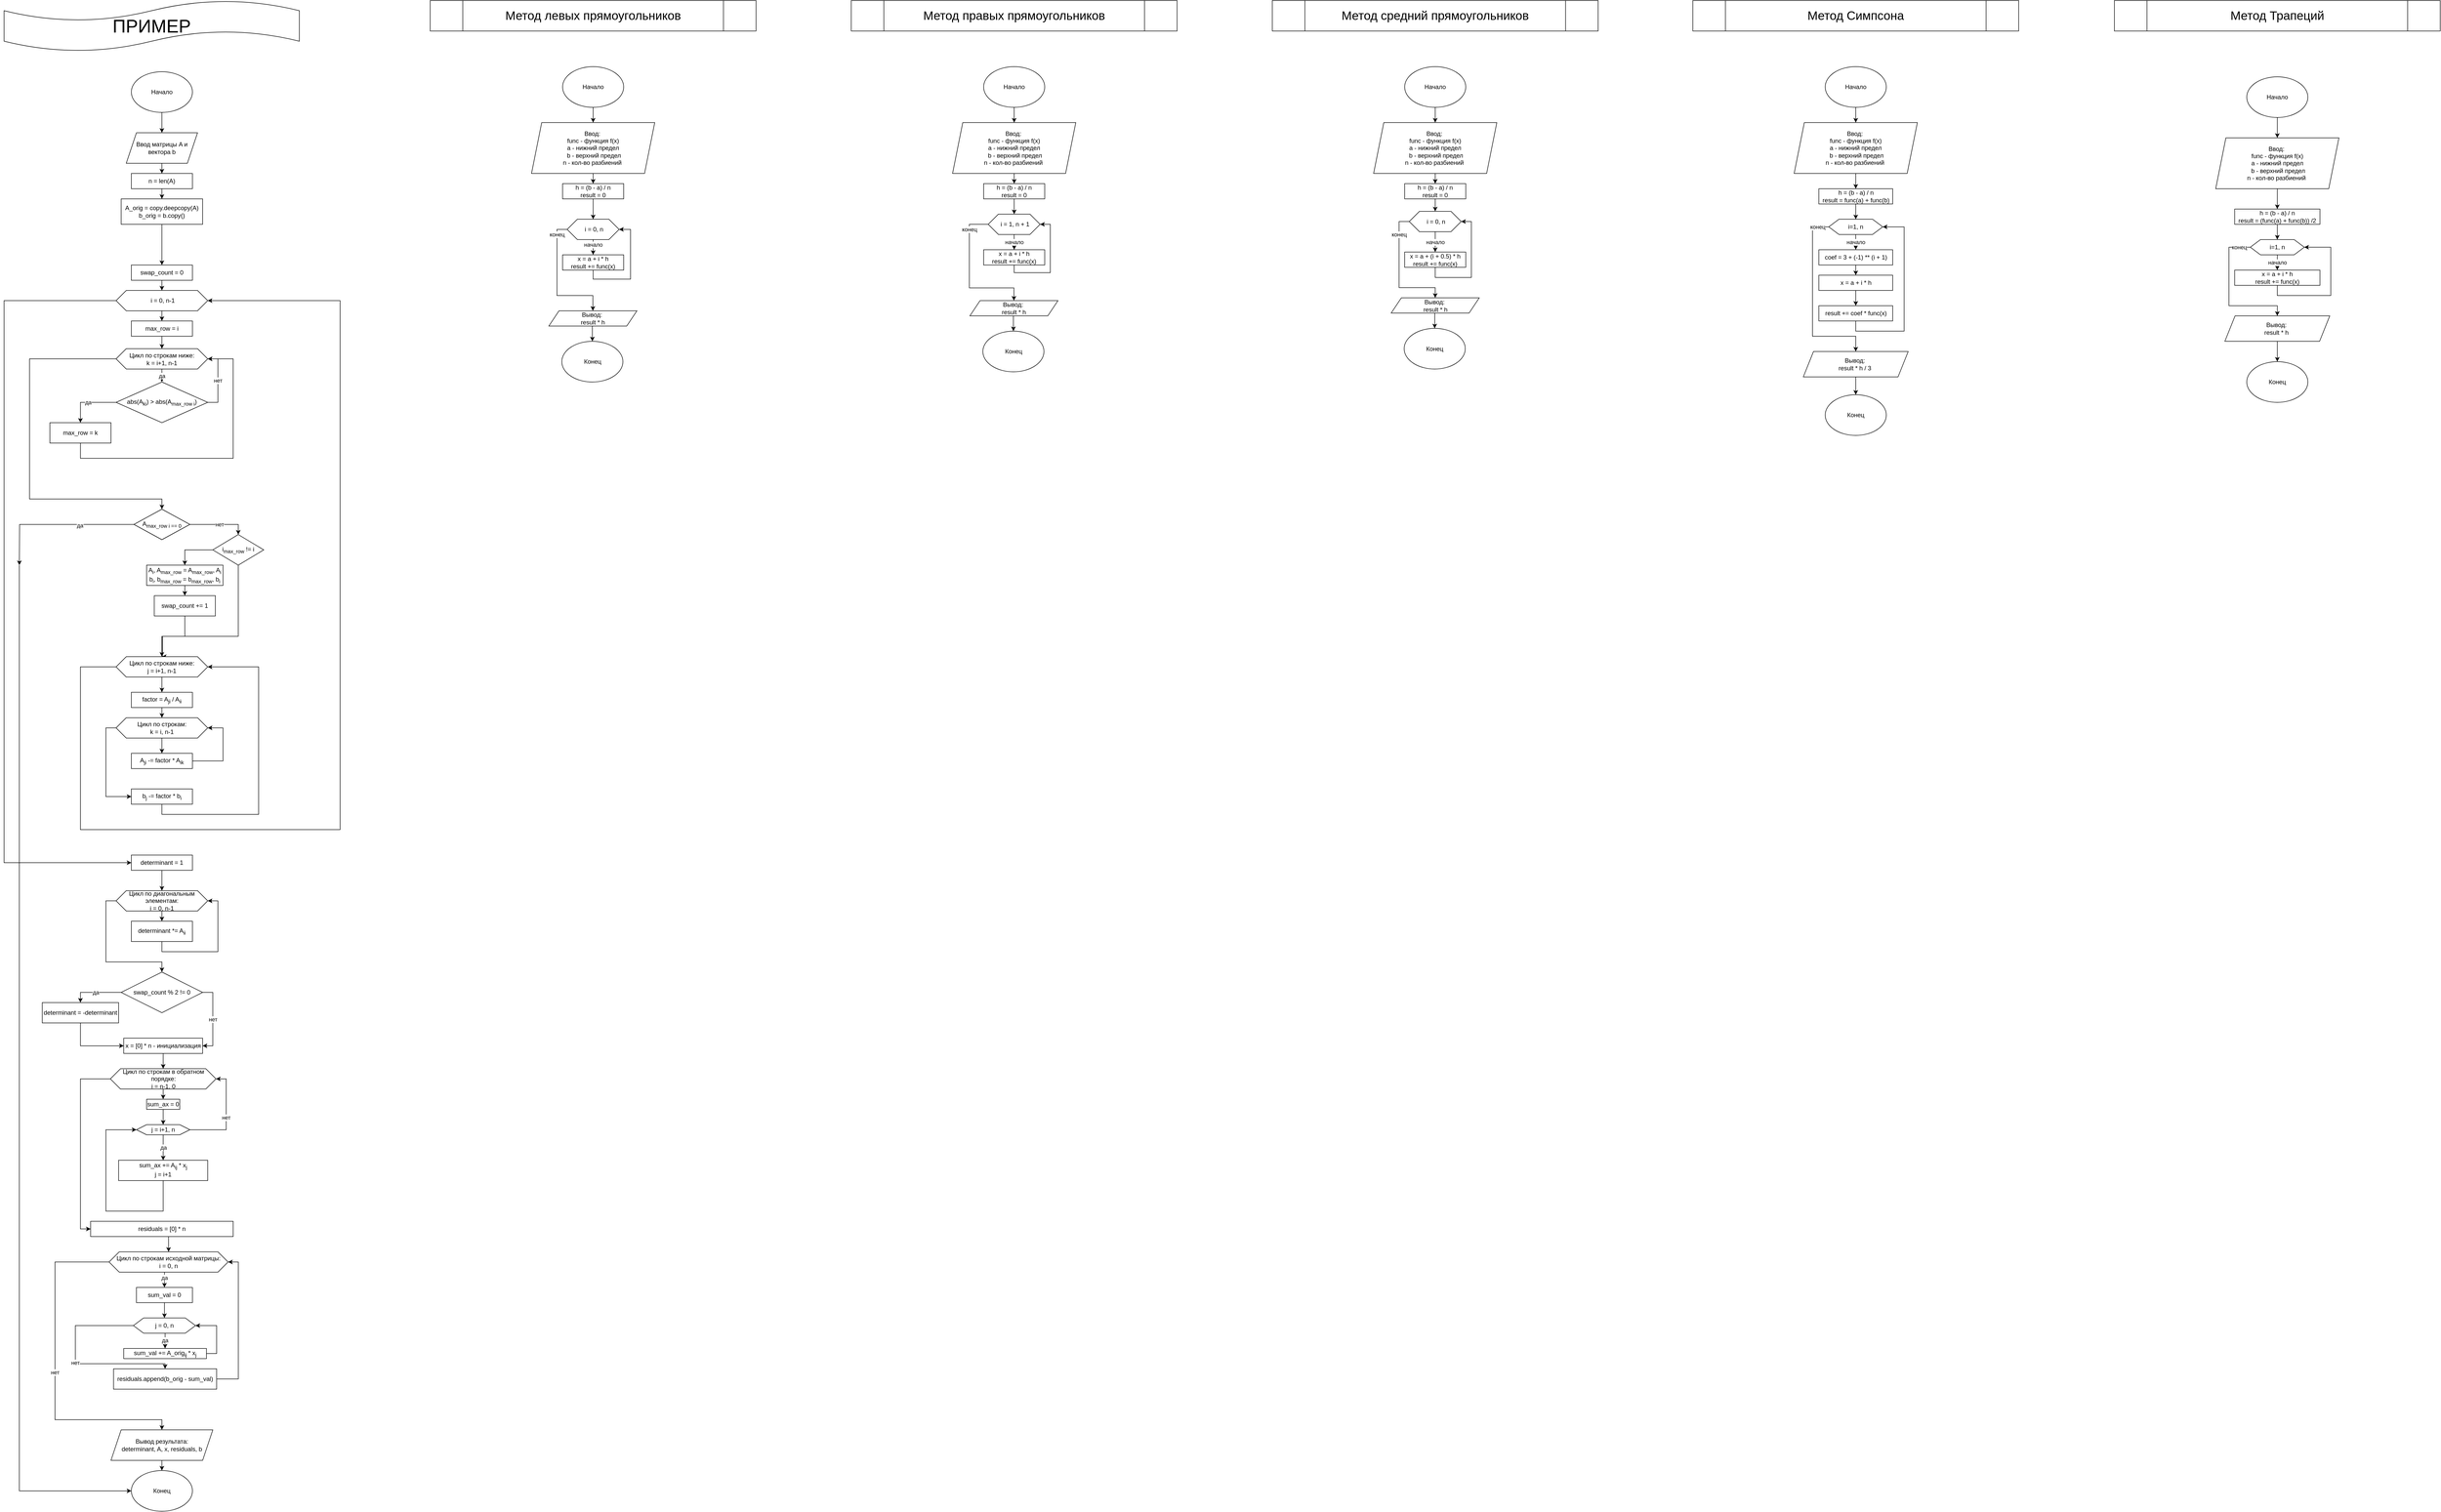 <mxfile version="26.2.14">
  <diagram id="C5RBs43oDa-KdzZeNtuy" name="Page-1">
    <mxGraphModel dx="3577" dy="1937" grid="1" gridSize="10" guides="1" tooltips="1" connect="1" arrows="1" fold="1" page="1" pageScale="1" pageWidth="827" pageHeight="1169" math="0" shadow="0">
      <root>
        <mxCell id="WIyWlLk6GJQsqaUBKTNV-0" />
        <mxCell id="WIyWlLk6GJQsqaUBKTNV-1" parent="WIyWlLk6GJQsqaUBKTNV-0" />
        <mxCell id="boAWOJrNWtcE8zaU_tjk-0" style="edgeStyle=orthogonalEdgeStyle;rounded=0;orthogonalLoop=1;jettySize=auto;html=1;exitX=0.5;exitY=1;exitDx=0;exitDy=0;" parent="WIyWlLk6GJQsqaUBKTNV-1" source="boAWOJrNWtcE8zaU_tjk-1" target="boAWOJrNWtcE8zaU_tjk-3" edge="1">
          <mxGeometry relative="1" as="geometry" />
        </mxCell>
        <mxCell id="boAWOJrNWtcE8zaU_tjk-1" value="Ввод матрицы A и вектора b" style="shape=parallelogram;perimeter=parallelogramPerimeter;whiteSpace=wrap;html=1;fixedSize=1;" parent="WIyWlLk6GJQsqaUBKTNV-1" vertex="1">
          <mxGeometry x="324" y="260" width="140" height="60" as="geometry" />
        </mxCell>
        <mxCell id="boAWOJrNWtcE8zaU_tjk-2" value="" style="edgeStyle=orthogonalEdgeStyle;rounded=0;orthogonalLoop=1;jettySize=auto;html=1;" parent="WIyWlLk6GJQsqaUBKTNV-1" source="boAWOJrNWtcE8zaU_tjk-3" target="boAWOJrNWtcE8zaU_tjk-6" edge="1">
          <mxGeometry relative="1" as="geometry" />
        </mxCell>
        <mxCell id="boAWOJrNWtcE8zaU_tjk-3" value="n = len(A)" style="rounded=0;whiteSpace=wrap;html=1;" parent="WIyWlLk6GJQsqaUBKTNV-1" vertex="1">
          <mxGeometry x="334" y="340" width="120" height="30" as="geometry" />
        </mxCell>
        <mxCell id="boAWOJrNWtcE8zaU_tjk-4" style="edgeStyle=orthogonalEdgeStyle;rounded=0;orthogonalLoop=1;jettySize=auto;html=1;exitX=0.5;exitY=1;exitDx=0;exitDy=0;entryX=0.5;entryY=0;entryDx=0;entryDy=0;" parent="WIyWlLk6GJQsqaUBKTNV-1" source="boAWOJrNWtcE8zaU_tjk-6" target="boAWOJrNWtcE8zaU_tjk-8" edge="1">
          <mxGeometry relative="1" as="geometry" />
        </mxCell>
        <mxCell id="boAWOJrNWtcE8zaU_tjk-6" value="A_orig = copy.deepcopy(A)&lt;div&gt;b_orig = b.copy()&lt;/div&gt;" style="whiteSpace=wrap;html=1;rounded=0;" parent="WIyWlLk6GJQsqaUBKTNV-1" vertex="1">
          <mxGeometry x="314" y="390" width="160" height="50" as="geometry" />
        </mxCell>
        <mxCell id="boAWOJrNWtcE8zaU_tjk-7" style="edgeStyle=orthogonalEdgeStyle;rounded=0;orthogonalLoop=1;jettySize=auto;html=1;exitX=0.5;exitY=1;exitDx=0;exitDy=0;entryX=0.5;entryY=0;entryDx=0;entryDy=0;" parent="WIyWlLk6GJQsqaUBKTNV-1" source="boAWOJrNWtcE8zaU_tjk-8" target="boAWOJrNWtcE8zaU_tjk-11" edge="1">
          <mxGeometry relative="1" as="geometry" />
        </mxCell>
        <mxCell id="boAWOJrNWtcE8zaU_tjk-8" value="swap_count = 0" style="rounded=0;whiteSpace=wrap;html=1;" parent="WIyWlLk6GJQsqaUBKTNV-1" vertex="1">
          <mxGeometry x="334" y="520" width="120" height="30" as="geometry" />
        </mxCell>
        <mxCell id="boAWOJrNWtcE8zaU_tjk-9" style="edgeStyle=orthogonalEdgeStyle;rounded=0;orthogonalLoop=1;jettySize=auto;html=1;exitX=0.5;exitY=1;exitDx=0;exitDy=0;entryX=0.5;entryY=0;entryDx=0;entryDy=0;" parent="WIyWlLk6GJQsqaUBKTNV-1" source="boAWOJrNWtcE8zaU_tjk-11" target="boAWOJrNWtcE8zaU_tjk-13" edge="1">
          <mxGeometry relative="1" as="geometry" />
        </mxCell>
        <mxCell id="boAWOJrNWtcE8zaU_tjk-10" style="edgeStyle=orthogonalEdgeStyle;rounded=0;orthogonalLoop=1;jettySize=auto;html=1;exitX=0;exitY=0.5;exitDx=0;exitDy=0;entryX=0;entryY=0.5;entryDx=0;entryDy=0;" parent="WIyWlLk6GJQsqaUBKTNV-1" source="boAWOJrNWtcE8zaU_tjk-11" target="boAWOJrNWtcE8zaU_tjk-47" edge="1">
          <mxGeometry relative="1" as="geometry">
            <Array as="points">
              <mxPoint x="84" y="590" />
              <mxPoint x="84" y="1695" />
            </Array>
          </mxGeometry>
        </mxCell>
        <mxCell id="boAWOJrNWtcE8zaU_tjk-11" value="&amp;nbsp;i = 0, n-1" style="shape=hexagon;perimeter=hexagonPerimeter2;whiteSpace=wrap;html=1;fixedSize=1;" parent="WIyWlLk6GJQsqaUBKTNV-1" vertex="1">
          <mxGeometry x="304" y="570" width="180" height="40" as="geometry" />
        </mxCell>
        <mxCell id="boAWOJrNWtcE8zaU_tjk-12" style="edgeStyle=orthogonalEdgeStyle;rounded=0;orthogonalLoop=1;jettySize=auto;html=1;exitX=0.5;exitY=1;exitDx=0;exitDy=0;entryX=0.5;entryY=0;entryDx=0;entryDy=0;" parent="WIyWlLk6GJQsqaUBKTNV-1" source="boAWOJrNWtcE8zaU_tjk-13" target="boAWOJrNWtcE8zaU_tjk-16" edge="1">
          <mxGeometry relative="1" as="geometry" />
        </mxCell>
        <mxCell id="boAWOJrNWtcE8zaU_tjk-13" value="max_row = i" style="rounded=0;whiteSpace=wrap;html=1;" parent="WIyWlLk6GJQsqaUBKTNV-1" vertex="1">
          <mxGeometry x="334" y="630" width="120" height="30" as="geometry" />
        </mxCell>
        <mxCell id="boAWOJrNWtcE8zaU_tjk-14" value="да" style="edgeStyle=orthogonalEdgeStyle;rounded=0;orthogonalLoop=1;jettySize=auto;html=1;exitX=0.5;exitY=1;exitDx=0;exitDy=0;entryX=0.5;entryY=0;entryDx=0;entryDy=0;" parent="WIyWlLk6GJQsqaUBKTNV-1" source="boAWOJrNWtcE8zaU_tjk-16" target="boAWOJrNWtcE8zaU_tjk-19" edge="1">
          <mxGeometry relative="1" as="geometry" />
        </mxCell>
        <mxCell id="boAWOJrNWtcE8zaU_tjk-15" style="edgeStyle=orthogonalEdgeStyle;rounded=0;orthogonalLoop=1;jettySize=auto;html=1;exitX=0;exitY=0.5;exitDx=0;exitDy=0;entryX=0.5;entryY=0;entryDx=0;entryDy=0;" parent="WIyWlLk6GJQsqaUBKTNV-1" source="boAWOJrNWtcE8zaU_tjk-16" target="boAWOJrNWtcE8zaU_tjk-25" edge="1">
          <mxGeometry relative="1" as="geometry">
            <Array as="points">
              <mxPoint x="134" y="705" />
              <mxPoint x="134" y="980" />
              <mxPoint x="394" y="980" />
            </Array>
          </mxGeometry>
        </mxCell>
        <mxCell id="boAWOJrNWtcE8zaU_tjk-16" value="Цикл по строкам ниже:&lt;br&gt;k = i+1, n-1" style="shape=hexagon;perimeter=hexagonPerimeter2;whiteSpace=wrap;html=1;fixedSize=1;" parent="WIyWlLk6GJQsqaUBKTNV-1" vertex="1">
          <mxGeometry x="304" y="684.5" width="180" height="40" as="geometry" />
        </mxCell>
        <mxCell id="boAWOJrNWtcE8zaU_tjk-17" value="нет" style="edgeStyle=orthogonalEdgeStyle;rounded=0;orthogonalLoop=1;jettySize=auto;html=1;exitX=1;exitY=0.5;exitDx=0;exitDy=0;entryX=1;entryY=0.5;entryDx=0;entryDy=0;" parent="WIyWlLk6GJQsqaUBKTNV-1" source="boAWOJrNWtcE8zaU_tjk-19" target="boAWOJrNWtcE8zaU_tjk-16" edge="1">
          <mxGeometry relative="1" as="geometry">
            <mxPoint x="554" y="830" as="targetPoint" />
          </mxGeometry>
        </mxCell>
        <mxCell id="boAWOJrNWtcE8zaU_tjk-18" value="да" style="edgeStyle=orthogonalEdgeStyle;rounded=0;orthogonalLoop=1;jettySize=auto;html=1;exitX=0;exitY=0.5;exitDx=0;exitDy=0;entryX=0.5;entryY=0;entryDx=0;entryDy=0;" parent="WIyWlLk6GJQsqaUBKTNV-1" source="boAWOJrNWtcE8zaU_tjk-19" target="boAWOJrNWtcE8zaU_tjk-21" edge="1">
          <mxGeometry relative="1" as="geometry" />
        </mxCell>
        <mxCell id="boAWOJrNWtcE8zaU_tjk-19" value="abs(A&lt;sub&gt;ki&lt;/sub&gt;) &amp;gt; abs(A&lt;sub&gt;max_row i&lt;/sub&gt;)" style="rhombus;whiteSpace=wrap;html=1;" parent="WIyWlLk6GJQsqaUBKTNV-1" vertex="1">
          <mxGeometry x="304" y="750" width="180" height="80" as="geometry" />
        </mxCell>
        <mxCell id="boAWOJrNWtcE8zaU_tjk-20" style="edgeStyle=orthogonalEdgeStyle;rounded=0;orthogonalLoop=1;jettySize=auto;html=1;exitX=0.5;exitY=1;exitDx=0;exitDy=0;entryX=1;entryY=0.5;entryDx=0;entryDy=0;" parent="WIyWlLk6GJQsqaUBKTNV-1" source="boAWOJrNWtcE8zaU_tjk-21" target="boAWOJrNWtcE8zaU_tjk-16" edge="1">
          <mxGeometry relative="1" as="geometry">
            <Array as="points">
              <mxPoint x="234" y="900" />
              <mxPoint x="534" y="900" />
              <mxPoint x="534" y="705" />
            </Array>
          </mxGeometry>
        </mxCell>
        <mxCell id="boAWOJrNWtcE8zaU_tjk-21" value="max_row = k" style="rounded=0;whiteSpace=wrap;html=1;" parent="WIyWlLk6GJQsqaUBKTNV-1" vertex="1">
          <mxGeometry x="174" y="830" width="120" height="40" as="geometry" />
        </mxCell>
        <mxCell id="boAWOJrNWtcE8zaU_tjk-22" style="edgeStyle=orthogonalEdgeStyle;rounded=0;orthogonalLoop=1;jettySize=auto;html=1;exitX=0;exitY=0.5;exitDx=0;exitDy=0;" parent="WIyWlLk6GJQsqaUBKTNV-1" source="boAWOJrNWtcE8zaU_tjk-25" edge="1">
          <mxGeometry relative="1" as="geometry">
            <mxPoint x="114" y="1110" as="targetPoint" />
          </mxGeometry>
        </mxCell>
        <mxCell id="boAWOJrNWtcE8zaU_tjk-23" value="да" style="edgeLabel;html=1;align=center;verticalAlign=middle;resizable=0;points=[];" parent="boAWOJrNWtcE8zaU_tjk-22" vertex="1" connectable="0">
          <mxGeometry x="-0.301" y="2" relative="1" as="geometry">
            <mxPoint as="offset" />
          </mxGeometry>
        </mxCell>
        <mxCell id="boAWOJrNWtcE8zaU_tjk-24" value="нет" style="edgeStyle=orthogonalEdgeStyle;rounded=0;orthogonalLoop=1;jettySize=auto;html=1;exitX=1;exitY=0.5;exitDx=0;exitDy=0;entryX=0.5;entryY=0;entryDx=0;entryDy=0;" parent="WIyWlLk6GJQsqaUBKTNV-1" source="boAWOJrNWtcE8zaU_tjk-25" target="boAWOJrNWtcE8zaU_tjk-29" edge="1">
          <mxGeometry relative="1" as="geometry" />
        </mxCell>
        <mxCell id="boAWOJrNWtcE8zaU_tjk-25" value="A&lt;sub&gt;max_row i == 0&lt;/sub&gt;" style="rhombus;whiteSpace=wrap;html=1;" parent="WIyWlLk6GJQsqaUBKTNV-1" vertex="1">
          <mxGeometry x="339" y="1000" width="110" height="60" as="geometry" />
        </mxCell>
        <mxCell id="boAWOJrNWtcE8zaU_tjk-26" style="edgeStyle=orthogonalEdgeStyle;rounded=0;orthogonalLoop=1;jettySize=auto;html=1;entryX=0;entryY=0.5;entryDx=0;entryDy=0;" parent="WIyWlLk6GJQsqaUBKTNV-1" target="boAWOJrNWtcE8zaU_tjk-72" edge="1">
          <mxGeometry relative="1" as="geometry">
            <mxPoint x="114" y="1110" as="sourcePoint" />
            <Array as="points">
              <mxPoint x="114" y="1110" />
              <mxPoint x="114" y="2750" />
            </Array>
          </mxGeometry>
        </mxCell>
        <mxCell id="boAWOJrNWtcE8zaU_tjk-27" style="edgeStyle=orthogonalEdgeStyle;rounded=0;orthogonalLoop=1;jettySize=auto;html=1;exitX=0;exitY=0.5;exitDx=0;exitDy=0;entryX=0.5;entryY=0;entryDx=0;entryDy=0;" parent="WIyWlLk6GJQsqaUBKTNV-1" source="boAWOJrNWtcE8zaU_tjk-29" target="boAWOJrNWtcE8zaU_tjk-31" edge="1">
          <mxGeometry relative="1" as="geometry" />
        </mxCell>
        <mxCell id="boAWOJrNWtcE8zaU_tjk-28" style="edgeStyle=orthogonalEdgeStyle;rounded=0;orthogonalLoop=1;jettySize=auto;html=1;exitX=0.5;exitY=1;exitDx=0;exitDy=0;" parent="WIyWlLk6GJQsqaUBKTNV-1" source="boAWOJrNWtcE8zaU_tjk-29" edge="1">
          <mxGeometry relative="1" as="geometry">
            <mxPoint x="394" y="1290" as="targetPoint" />
            <Array as="points">
              <mxPoint x="544" y="1250" />
              <mxPoint x="395" y="1250" />
              <mxPoint x="395" y="1290" />
            </Array>
          </mxGeometry>
        </mxCell>
        <mxCell id="boAWOJrNWtcE8zaU_tjk-29" value="i&lt;sub&gt;max_row&lt;/sub&gt; != i" style="rhombus;whiteSpace=wrap;html=1;" parent="WIyWlLk6GJQsqaUBKTNV-1" vertex="1">
          <mxGeometry x="494" y="1050" width="100" height="60" as="geometry" />
        </mxCell>
        <mxCell id="boAWOJrNWtcE8zaU_tjk-30" style="edgeStyle=orthogonalEdgeStyle;rounded=0;orthogonalLoop=1;jettySize=auto;html=1;exitX=0.5;exitY=1;exitDx=0;exitDy=0;entryX=0.5;entryY=0;entryDx=0;entryDy=0;" parent="WIyWlLk6GJQsqaUBKTNV-1" source="boAWOJrNWtcE8zaU_tjk-31" target="boAWOJrNWtcE8zaU_tjk-33" edge="1">
          <mxGeometry relative="1" as="geometry" />
        </mxCell>
        <mxCell id="boAWOJrNWtcE8zaU_tjk-31" value="A&lt;sub&gt;i&lt;/sub&gt;, A&lt;sub&gt;max_row&lt;/sub&gt; = A&lt;sub&gt;max_row&lt;/sub&gt;, A&lt;sub&gt;i&lt;/sub&gt;&lt;br&gt;b&lt;span style=&quot;font-size: 10px;&quot;&gt;&lt;sub&gt;i&lt;/sub&gt;&lt;/span&gt;, b&lt;sub&gt;max_row&lt;/sub&gt; = b&lt;sub&gt;max_row&lt;/sub&gt;, b&lt;sub&gt;i&lt;/sub&gt;" style="rounded=0;whiteSpace=wrap;html=1;" parent="WIyWlLk6GJQsqaUBKTNV-1" vertex="1">
          <mxGeometry x="364" y="1110" width="150" height="40" as="geometry" />
        </mxCell>
        <mxCell id="boAWOJrNWtcE8zaU_tjk-32" style="edgeStyle=orthogonalEdgeStyle;rounded=0;orthogonalLoop=1;jettySize=auto;html=1;exitX=0.5;exitY=1;exitDx=0;exitDy=0;entryX=0.5;entryY=0;entryDx=0;entryDy=0;" parent="WIyWlLk6GJQsqaUBKTNV-1" source="boAWOJrNWtcE8zaU_tjk-33" target="boAWOJrNWtcE8zaU_tjk-36" edge="1">
          <mxGeometry relative="1" as="geometry" />
        </mxCell>
        <mxCell id="boAWOJrNWtcE8zaU_tjk-33" value="swap_count += 1" style="rounded=0;whiteSpace=wrap;html=1;" parent="WIyWlLk6GJQsqaUBKTNV-1" vertex="1">
          <mxGeometry x="379" y="1170" width="120" height="40" as="geometry" />
        </mxCell>
        <mxCell id="boAWOJrNWtcE8zaU_tjk-34" style="edgeStyle=orthogonalEdgeStyle;rounded=0;orthogonalLoop=1;jettySize=auto;html=1;exitX=0.5;exitY=1;exitDx=0;exitDy=0;" parent="WIyWlLk6GJQsqaUBKTNV-1" source="boAWOJrNWtcE8zaU_tjk-36" target="boAWOJrNWtcE8zaU_tjk-38" edge="1">
          <mxGeometry relative="1" as="geometry" />
        </mxCell>
        <mxCell id="boAWOJrNWtcE8zaU_tjk-35" style="edgeStyle=orthogonalEdgeStyle;rounded=0;orthogonalLoop=1;jettySize=auto;html=1;exitX=0;exitY=0.5;exitDx=0;exitDy=0;entryX=1;entryY=0.5;entryDx=0;entryDy=0;" parent="WIyWlLk6GJQsqaUBKTNV-1" source="boAWOJrNWtcE8zaU_tjk-36" target="boAWOJrNWtcE8zaU_tjk-11" edge="1">
          <mxGeometry relative="1" as="geometry">
            <Array as="points">
              <mxPoint x="234" y="1310" />
              <mxPoint x="234" y="1630" />
              <mxPoint x="744" y="1630" />
              <mxPoint x="744" y="590" />
            </Array>
          </mxGeometry>
        </mxCell>
        <mxCell id="boAWOJrNWtcE8zaU_tjk-36" value="Цикл по строкам ниже:&lt;br&gt;j = i+1, n-1" style="shape=hexagon;perimeter=hexagonPerimeter2;whiteSpace=wrap;html=1;fixedSize=1;" parent="WIyWlLk6GJQsqaUBKTNV-1" vertex="1">
          <mxGeometry x="304" y="1290" width="180" height="40" as="geometry" />
        </mxCell>
        <mxCell id="boAWOJrNWtcE8zaU_tjk-37" style="edgeStyle=orthogonalEdgeStyle;rounded=0;orthogonalLoop=1;jettySize=auto;html=1;exitX=0.5;exitY=1;exitDx=0;exitDy=0;" parent="WIyWlLk6GJQsqaUBKTNV-1" source="boAWOJrNWtcE8zaU_tjk-38" target="boAWOJrNWtcE8zaU_tjk-41" edge="1">
          <mxGeometry relative="1" as="geometry" />
        </mxCell>
        <mxCell id="boAWOJrNWtcE8zaU_tjk-38" value="factor = A&lt;sub&gt;ji&lt;/sub&gt; / A&lt;sub&gt;ii&lt;/sub&gt;" style="rounded=0;whiteSpace=wrap;html=1;" parent="WIyWlLk6GJQsqaUBKTNV-1" vertex="1">
          <mxGeometry x="334" y="1360" width="120" height="30" as="geometry" />
        </mxCell>
        <mxCell id="boAWOJrNWtcE8zaU_tjk-39" style="edgeStyle=orthogonalEdgeStyle;rounded=0;orthogonalLoop=1;jettySize=auto;html=1;exitX=0.5;exitY=1;exitDx=0;exitDy=0;entryX=0.5;entryY=0;entryDx=0;entryDy=0;" parent="WIyWlLk6GJQsqaUBKTNV-1" source="boAWOJrNWtcE8zaU_tjk-41" target="boAWOJrNWtcE8zaU_tjk-43" edge="1">
          <mxGeometry relative="1" as="geometry" />
        </mxCell>
        <mxCell id="boAWOJrNWtcE8zaU_tjk-40" style="edgeStyle=orthogonalEdgeStyle;rounded=0;orthogonalLoop=1;jettySize=auto;html=1;exitX=0;exitY=0.5;exitDx=0;exitDy=0;entryX=0;entryY=0.5;entryDx=0;entryDy=0;" parent="WIyWlLk6GJQsqaUBKTNV-1" source="boAWOJrNWtcE8zaU_tjk-41" target="boAWOJrNWtcE8zaU_tjk-45" edge="1">
          <mxGeometry relative="1" as="geometry" />
        </mxCell>
        <mxCell id="boAWOJrNWtcE8zaU_tjk-41" value="Цикл по строкам:&lt;br&gt;k = i, n-1" style="shape=hexagon;perimeter=hexagonPerimeter2;whiteSpace=wrap;html=1;fixedSize=1;" parent="WIyWlLk6GJQsqaUBKTNV-1" vertex="1">
          <mxGeometry x="304" y="1410" width="180" height="40" as="geometry" />
        </mxCell>
        <mxCell id="boAWOJrNWtcE8zaU_tjk-42" style="edgeStyle=orthogonalEdgeStyle;rounded=0;orthogonalLoop=1;jettySize=auto;html=1;exitX=1;exitY=0.5;exitDx=0;exitDy=0;entryX=1;entryY=0.5;entryDx=0;entryDy=0;" parent="WIyWlLk6GJQsqaUBKTNV-1" source="boAWOJrNWtcE8zaU_tjk-43" target="boAWOJrNWtcE8zaU_tjk-41" edge="1">
          <mxGeometry relative="1" as="geometry">
            <Array as="points">
              <mxPoint x="514" y="1495" />
              <mxPoint x="514" y="1430" />
            </Array>
          </mxGeometry>
        </mxCell>
        <mxCell id="boAWOJrNWtcE8zaU_tjk-43" value="A&lt;sub&gt;ji&lt;/sub&gt;&amp;nbsp;-= factor * A&lt;sub&gt;ik&lt;/sub&gt;" style="rounded=0;whiteSpace=wrap;html=1;" parent="WIyWlLk6GJQsqaUBKTNV-1" vertex="1">
          <mxGeometry x="334" y="1480" width="120" height="30" as="geometry" />
        </mxCell>
        <mxCell id="boAWOJrNWtcE8zaU_tjk-44" style="edgeStyle=orthogonalEdgeStyle;rounded=0;orthogonalLoop=1;jettySize=auto;html=1;exitX=0.5;exitY=1;exitDx=0;exitDy=0;entryX=1;entryY=0.5;entryDx=0;entryDy=0;" parent="WIyWlLk6GJQsqaUBKTNV-1" source="boAWOJrNWtcE8zaU_tjk-45" target="boAWOJrNWtcE8zaU_tjk-36" edge="1">
          <mxGeometry relative="1" as="geometry">
            <Array as="points">
              <mxPoint x="394" y="1600" />
              <mxPoint x="584" y="1600" />
              <mxPoint x="584" y="1310" />
            </Array>
          </mxGeometry>
        </mxCell>
        <mxCell id="boAWOJrNWtcE8zaU_tjk-45" value="b&lt;sub&gt;j&lt;/sub&gt;&amp;nbsp;-= factor * b&lt;sub&gt;i&lt;/sub&gt;" style="rounded=0;whiteSpace=wrap;html=1;" parent="WIyWlLk6GJQsqaUBKTNV-1" vertex="1">
          <mxGeometry x="334" y="1550" width="120" height="30" as="geometry" />
        </mxCell>
        <mxCell id="boAWOJrNWtcE8zaU_tjk-46" style="edgeStyle=orthogonalEdgeStyle;rounded=0;orthogonalLoop=1;jettySize=auto;html=1;exitX=0.5;exitY=1;exitDx=0;exitDy=0;entryX=0.5;entryY=0;entryDx=0;entryDy=0;" parent="WIyWlLk6GJQsqaUBKTNV-1" source="boAWOJrNWtcE8zaU_tjk-47" target="boAWOJrNWtcE8zaU_tjk-50" edge="1">
          <mxGeometry relative="1" as="geometry" />
        </mxCell>
        <mxCell id="boAWOJrNWtcE8zaU_tjk-47" value="determinant = 1" style="rounded=0;whiteSpace=wrap;html=1;" parent="WIyWlLk6GJQsqaUBKTNV-1" vertex="1">
          <mxGeometry x="334" y="1680" width="120" height="30" as="geometry" />
        </mxCell>
        <mxCell id="boAWOJrNWtcE8zaU_tjk-48" style="edgeStyle=orthogonalEdgeStyle;rounded=0;orthogonalLoop=1;jettySize=auto;html=1;exitX=0.5;exitY=1;exitDx=0;exitDy=0;entryX=0.5;entryY=0;entryDx=0;entryDy=0;" parent="WIyWlLk6GJQsqaUBKTNV-1" source="boAWOJrNWtcE8zaU_tjk-50" target="boAWOJrNWtcE8zaU_tjk-52" edge="1">
          <mxGeometry relative="1" as="geometry" />
        </mxCell>
        <mxCell id="boAWOJrNWtcE8zaU_tjk-49" style="edgeStyle=orthogonalEdgeStyle;rounded=0;orthogonalLoop=1;jettySize=auto;html=1;exitX=0;exitY=0.5;exitDx=0;exitDy=0;entryX=0.5;entryY=0;entryDx=0;entryDy=0;" parent="WIyWlLk6GJQsqaUBKTNV-1" source="boAWOJrNWtcE8zaU_tjk-50" target="boAWOJrNWtcE8zaU_tjk-55" edge="1">
          <mxGeometry relative="1" as="geometry">
            <Array as="points">
              <mxPoint x="284" y="1770" />
              <mxPoint x="284" y="1890" />
              <mxPoint x="394" y="1890" />
            </Array>
          </mxGeometry>
        </mxCell>
        <mxCell id="boAWOJrNWtcE8zaU_tjk-50" value="Цикл по диагональным элементам:&lt;br&gt;i = 0, n-1" style="shape=hexagon;perimeter=hexagonPerimeter2;whiteSpace=wrap;html=1;fixedSize=1;" parent="WIyWlLk6GJQsqaUBKTNV-1" vertex="1">
          <mxGeometry x="304" y="1750" width="180" height="40" as="geometry" />
        </mxCell>
        <mxCell id="boAWOJrNWtcE8zaU_tjk-51" style="edgeStyle=orthogonalEdgeStyle;rounded=0;orthogonalLoop=1;jettySize=auto;html=1;exitX=0.5;exitY=1;exitDx=0;exitDy=0;entryX=1;entryY=0.5;entryDx=0;entryDy=0;" parent="WIyWlLk6GJQsqaUBKTNV-1" source="boAWOJrNWtcE8zaU_tjk-52" target="boAWOJrNWtcE8zaU_tjk-50" edge="1">
          <mxGeometry relative="1" as="geometry">
            <Array as="points">
              <mxPoint x="394" y="1870" />
              <mxPoint x="504" y="1870" />
              <mxPoint x="504" y="1770" />
            </Array>
          </mxGeometry>
        </mxCell>
        <mxCell id="boAWOJrNWtcE8zaU_tjk-52" value="determinant *= A&lt;sub&gt;ii&lt;/sub&gt;" style="rounded=0;whiteSpace=wrap;html=1;" parent="WIyWlLk6GJQsqaUBKTNV-1" vertex="1">
          <mxGeometry x="334" y="1810" width="120" height="40" as="geometry" />
        </mxCell>
        <mxCell id="boAWOJrNWtcE8zaU_tjk-53" value="да" style="edgeStyle=orthogonalEdgeStyle;rounded=0;orthogonalLoop=1;jettySize=auto;html=1;exitX=0;exitY=0.5;exitDx=0;exitDy=0;entryX=0.5;entryY=0;entryDx=0;entryDy=0;" parent="WIyWlLk6GJQsqaUBKTNV-1" source="boAWOJrNWtcE8zaU_tjk-55" target="boAWOJrNWtcE8zaU_tjk-57" edge="1">
          <mxGeometry relative="1" as="geometry" />
        </mxCell>
        <mxCell id="boAWOJrNWtcE8zaU_tjk-54" value="нет" style="edgeStyle=orthogonalEdgeStyle;rounded=0;orthogonalLoop=1;jettySize=auto;html=1;exitX=1;exitY=0.5;exitDx=0;exitDy=0;entryX=1;entryY=0.5;entryDx=0;entryDy=0;" parent="WIyWlLk6GJQsqaUBKTNV-1" source="boAWOJrNWtcE8zaU_tjk-55" target="boAWOJrNWtcE8zaU_tjk-59" edge="1">
          <mxGeometry relative="1" as="geometry" />
        </mxCell>
        <mxCell id="boAWOJrNWtcE8zaU_tjk-55" value="swap_count % 2 != 0" style="rhombus;whiteSpace=wrap;html=1;" parent="WIyWlLk6GJQsqaUBKTNV-1" vertex="1">
          <mxGeometry x="314" y="1910" width="160" height="80" as="geometry" />
        </mxCell>
        <mxCell id="boAWOJrNWtcE8zaU_tjk-56" style="edgeStyle=orthogonalEdgeStyle;rounded=0;orthogonalLoop=1;jettySize=auto;html=1;exitX=0.5;exitY=1;exitDx=0;exitDy=0;entryX=0;entryY=0.5;entryDx=0;entryDy=0;" parent="WIyWlLk6GJQsqaUBKTNV-1" source="boAWOJrNWtcE8zaU_tjk-57" target="boAWOJrNWtcE8zaU_tjk-59" edge="1">
          <mxGeometry relative="1" as="geometry" />
        </mxCell>
        <mxCell id="boAWOJrNWtcE8zaU_tjk-57" value="determinant = -determinant" style="rounded=0;whiteSpace=wrap;html=1;" parent="WIyWlLk6GJQsqaUBKTNV-1" vertex="1">
          <mxGeometry x="159" y="1970" width="150" height="40" as="geometry" />
        </mxCell>
        <mxCell id="boAWOJrNWtcE8zaU_tjk-58" style="edgeStyle=orthogonalEdgeStyle;rounded=0;orthogonalLoop=1;jettySize=auto;html=1;exitX=0.5;exitY=1;exitDx=0;exitDy=0;entryX=0.5;entryY=0;entryDx=0;entryDy=0;" parent="WIyWlLk6GJQsqaUBKTNV-1" source="boAWOJrNWtcE8zaU_tjk-59" target="boAWOJrNWtcE8zaU_tjk-62" edge="1">
          <mxGeometry relative="1" as="geometry" />
        </mxCell>
        <mxCell id="boAWOJrNWtcE8zaU_tjk-59" value="x = [0] * n - инициализация" style="rounded=0;whiteSpace=wrap;html=1;" parent="WIyWlLk6GJQsqaUBKTNV-1" vertex="1">
          <mxGeometry x="319" y="2040" width="155" height="30" as="geometry" />
        </mxCell>
        <mxCell id="boAWOJrNWtcE8zaU_tjk-60" style="edgeStyle=orthogonalEdgeStyle;rounded=0;orthogonalLoop=1;jettySize=auto;html=1;exitX=0;exitY=0.5;exitDx=0;exitDy=0;entryX=0;entryY=0.5;entryDx=0;entryDy=0;" parent="WIyWlLk6GJQsqaUBKTNV-1" source="boAWOJrNWtcE8zaU_tjk-62" target="boAWOJrNWtcE8zaU_tjk-66" edge="1">
          <mxGeometry relative="1" as="geometry" />
        </mxCell>
        <mxCell id="boAWOJrNWtcE8zaU_tjk-61" style="edgeStyle=orthogonalEdgeStyle;rounded=0;orthogonalLoop=1;jettySize=auto;html=1;exitX=0.5;exitY=1;exitDx=0;exitDy=0;entryX=0.5;entryY=0;entryDx=0;entryDy=0;" parent="WIyWlLk6GJQsqaUBKTNV-1" source="boAWOJrNWtcE8zaU_tjk-62" target="boAWOJrNWtcE8zaU_tjk-77" edge="1">
          <mxGeometry relative="1" as="geometry" />
        </mxCell>
        <mxCell id="boAWOJrNWtcE8zaU_tjk-62" value="Цикл по строкам в обратном порядке:&lt;br&gt;i = n-1, 0" style="shape=hexagon;perimeter=hexagonPerimeter2;whiteSpace=wrap;html=1;fixedSize=1;" parent="WIyWlLk6GJQsqaUBKTNV-1" vertex="1">
          <mxGeometry x="292.75" y="2100" width="207.5" height="40" as="geometry" />
        </mxCell>
        <mxCell id="boAWOJrNWtcE8zaU_tjk-63" style="edgeStyle=orthogonalEdgeStyle;rounded=0;orthogonalLoop=1;jettySize=auto;html=1;exitX=0.5;exitY=1;exitDx=0;exitDy=0;entryX=0;entryY=0.5;entryDx=0;entryDy=0;" parent="WIyWlLk6GJQsqaUBKTNV-1" source="boAWOJrNWtcE8zaU_tjk-64" target="boAWOJrNWtcE8zaU_tjk-75" edge="1">
          <mxGeometry relative="1" as="geometry">
            <Array as="points">
              <mxPoint x="397" y="2380" />
              <mxPoint x="284" y="2380" />
              <mxPoint x="284" y="2220" />
            </Array>
          </mxGeometry>
        </mxCell>
        <mxCell id="boAWOJrNWtcE8zaU_tjk-64" value="sum_ax += A&lt;sub&gt;ij&lt;/sub&gt; * x&lt;sub&gt;j&lt;br&gt;&lt;/sub&gt;j = i+1&lt;sub&gt;&lt;/sub&gt;" style="rounded=0;whiteSpace=wrap;html=1;" parent="WIyWlLk6GJQsqaUBKTNV-1" vertex="1">
          <mxGeometry x="309" y="2280" width="175" height="40" as="geometry" />
        </mxCell>
        <mxCell id="boAWOJrNWtcE8zaU_tjk-65" style="edgeStyle=orthogonalEdgeStyle;rounded=0;orthogonalLoop=1;jettySize=auto;html=1;exitX=0.5;exitY=1;exitDx=0;exitDy=0;entryX=0.5;entryY=0;entryDx=0;entryDy=0;" parent="WIyWlLk6GJQsqaUBKTNV-1" source="boAWOJrNWtcE8zaU_tjk-66" target="boAWOJrNWtcE8zaU_tjk-69" edge="1">
          <mxGeometry relative="1" as="geometry" />
        </mxCell>
        <mxCell id="boAWOJrNWtcE8zaU_tjk-66" value="residuals = [0] * n" style="rounded=0;whiteSpace=wrap;html=1;" parent="WIyWlLk6GJQsqaUBKTNV-1" vertex="1">
          <mxGeometry x="254" y="2400" width="280" height="30" as="geometry" />
        </mxCell>
        <mxCell id="boAWOJrNWtcE8zaU_tjk-67" value="да" style="edgeStyle=orthogonalEdgeStyle;rounded=0;orthogonalLoop=1;jettySize=auto;html=1;exitX=0.5;exitY=1;exitDx=0;exitDy=0;entryX=0.5;entryY=0;entryDx=0;entryDy=0;" parent="WIyWlLk6GJQsqaUBKTNV-1" source="boAWOJrNWtcE8zaU_tjk-69" target="boAWOJrNWtcE8zaU_tjk-79" edge="1">
          <mxGeometry relative="1" as="geometry" />
        </mxCell>
        <mxCell id="boAWOJrNWtcE8zaU_tjk-68" value="нет" style="edgeStyle=orthogonalEdgeStyle;rounded=0;orthogonalLoop=1;jettySize=auto;html=1;exitX=0;exitY=0.5;exitDx=0;exitDy=0;entryX=0.5;entryY=0;entryDx=0;entryDy=0;" parent="WIyWlLk6GJQsqaUBKTNV-1" source="boAWOJrNWtcE8zaU_tjk-69" target="boAWOJrNWtcE8zaU_tjk-71" edge="1">
          <mxGeometry relative="1" as="geometry">
            <Array as="points">
              <mxPoint x="184" y="2480" />
              <mxPoint x="184" y="2790" />
            </Array>
          </mxGeometry>
        </mxCell>
        <mxCell id="boAWOJrNWtcE8zaU_tjk-69" value="Цикл по строкам исходной матрицы:&lt;br&gt;i = 0, n" style="shape=hexagon;perimeter=hexagonPerimeter2;whiteSpace=wrap;html=1;fixedSize=1;" parent="WIyWlLk6GJQsqaUBKTNV-1" vertex="1">
          <mxGeometry x="290.25" y="2460" width="233.75" height="40" as="geometry" />
        </mxCell>
        <mxCell id="boAWOJrNWtcE8zaU_tjk-70" style="edgeStyle=orthogonalEdgeStyle;rounded=0;orthogonalLoop=1;jettySize=auto;html=1;exitX=0.5;exitY=1;exitDx=0;exitDy=0;entryX=0.5;entryY=0;entryDx=0;entryDy=0;" parent="WIyWlLk6GJQsqaUBKTNV-1" source="boAWOJrNWtcE8zaU_tjk-71" target="boAWOJrNWtcE8zaU_tjk-72" edge="1">
          <mxGeometry relative="1" as="geometry" />
        </mxCell>
        <mxCell id="boAWOJrNWtcE8zaU_tjk-71" value="Вывод результата:&lt;br&gt;determinant, A, x, residuals, b" style="shape=parallelogram;perimeter=parallelogramPerimeter;whiteSpace=wrap;html=1;fixedSize=1;" parent="WIyWlLk6GJQsqaUBKTNV-1" vertex="1">
          <mxGeometry x="294" y="2810" width="200" height="60" as="geometry" />
        </mxCell>
        <mxCell id="boAWOJrNWtcE8zaU_tjk-72" value="Конец" style="ellipse;whiteSpace=wrap;html=1;" parent="WIyWlLk6GJQsqaUBKTNV-1" vertex="1">
          <mxGeometry x="334" y="2890" width="120" height="80" as="geometry" />
        </mxCell>
        <mxCell id="boAWOJrNWtcE8zaU_tjk-73" value="да" style="edgeStyle=orthogonalEdgeStyle;rounded=0;orthogonalLoop=1;jettySize=auto;html=1;exitX=0.5;exitY=1;exitDx=0;exitDy=0;entryX=0.5;entryY=0;entryDx=0;entryDy=0;" parent="WIyWlLk6GJQsqaUBKTNV-1" source="boAWOJrNWtcE8zaU_tjk-75" target="boAWOJrNWtcE8zaU_tjk-64" edge="1">
          <mxGeometry relative="1" as="geometry" />
        </mxCell>
        <mxCell id="boAWOJrNWtcE8zaU_tjk-74" value="нет" style="edgeStyle=orthogonalEdgeStyle;rounded=0;orthogonalLoop=1;jettySize=auto;html=1;exitX=1;exitY=0.5;exitDx=0;exitDy=0;entryX=1;entryY=0.5;entryDx=0;entryDy=0;" parent="WIyWlLk6GJQsqaUBKTNV-1" source="boAWOJrNWtcE8zaU_tjk-75" target="boAWOJrNWtcE8zaU_tjk-62" edge="1">
          <mxGeometry relative="1" as="geometry" />
        </mxCell>
        <mxCell id="boAWOJrNWtcE8zaU_tjk-75" value="j = i+1, n" style="shape=hexagon;perimeter=hexagonPerimeter2;whiteSpace=wrap;html=1;fixedSize=1;" parent="WIyWlLk6GJQsqaUBKTNV-1" vertex="1">
          <mxGeometry x="344" y="2210" width="105" height="20" as="geometry" />
        </mxCell>
        <mxCell id="boAWOJrNWtcE8zaU_tjk-76" style="edgeStyle=orthogonalEdgeStyle;rounded=0;orthogonalLoop=1;jettySize=auto;html=1;exitX=0.5;exitY=1;exitDx=0;exitDy=0;entryX=0.5;entryY=0;entryDx=0;entryDy=0;" parent="WIyWlLk6GJQsqaUBKTNV-1" source="boAWOJrNWtcE8zaU_tjk-77" target="boAWOJrNWtcE8zaU_tjk-75" edge="1">
          <mxGeometry relative="1" as="geometry" />
        </mxCell>
        <mxCell id="boAWOJrNWtcE8zaU_tjk-77" value="sum_ax = 0" style="rounded=0;whiteSpace=wrap;html=1;" parent="WIyWlLk6GJQsqaUBKTNV-1" vertex="1">
          <mxGeometry x="364" y="2160" width="65" height="20" as="geometry" />
        </mxCell>
        <mxCell id="boAWOJrNWtcE8zaU_tjk-78" style="edgeStyle=orthogonalEdgeStyle;rounded=0;orthogonalLoop=1;jettySize=auto;html=1;exitX=0.5;exitY=1;exitDx=0;exitDy=0;entryX=0.5;entryY=0;entryDx=0;entryDy=0;" parent="WIyWlLk6GJQsqaUBKTNV-1" source="boAWOJrNWtcE8zaU_tjk-79" target="boAWOJrNWtcE8zaU_tjk-82" edge="1">
          <mxGeometry relative="1" as="geometry" />
        </mxCell>
        <mxCell id="boAWOJrNWtcE8zaU_tjk-79" value="sum_val = 0" style="rounded=0;whiteSpace=wrap;html=1;" parent="WIyWlLk6GJQsqaUBKTNV-1" vertex="1">
          <mxGeometry x="344.01" y="2530" width="110" height="30" as="geometry" />
        </mxCell>
        <mxCell id="boAWOJrNWtcE8zaU_tjk-80" value="да" style="edgeStyle=orthogonalEdgeStyle;rounded=0;orthogonalLoop=1;jettySize=auto;html=1;exitX=0.5;exitY=1;exitDx=0;exitDy=0;entryX=0.5;entryY=0;entryDx=0;entryDy=0;" parent="WIyWlLk6GJQsqaUBKTNV-1" source="boAWOJrNWtcE8zaU_tjk-82" target="boAWOJrNWtcE8zaU_tjk-84" edge="1">
          <mxGeometry relative="1" as="geometry" />
        </mxCell>
        <mxCell id="boAWOJrNWtcE8zaU_tjk-81" value="нет" style="edgeStyle=orthogonalEdgeStyle;rounded=0;orthogonalLoop=1;jettySize=auto;html=1;exitX=0;exitY=0.5;exitDx=0;exitDy=0;entryX=0.5;entryY=0;entryDx=0;entryDy=0;" parent="WIyWlLk6GJQsqaUBKTNV-1" source="boAWOJrNWtcE8zaU_tjk-82" target="boAWOJrNWtcE8zaU_tjk-86" edge="1">
          <mxGeometry relative="1" as="geometry">
            <Array as="points">
              <mxPoint x="224" y="2605" />
              <mxPoint x="224" y="2680" />
            </Array>
          </mxGeometry>
        </mxCell>
        <mxCell id="boAWOJrNWtcE8zaU_tjk-82" value="j = 0, n" style="shape=hexagon;perimeter=hexagonPerimeter2;whiteSpace=wrap;html=1;fixedSize=1;" parent="WIyWlLk6GJQsqaUBKTNV-1" vertex="1">
          <mxGeometry x="338.07" y="2590" width="121.87" height="30" as="geometry" />
        </mxCell>
        <mxCell id="boAWOJrNWtcE8zaU_tjk-83" style="edgeStyle=orthogonalEdgeStyle;rounded=0;orthogonalLoop=1;jettySize=auto;html=1;exitX=1;exitY=0.5;exitDx=0;exitDy=0;entryX=1;entryY=0.5;entryDx=0;entryDy=0;" parent="WIyWlLk6GJQsqaUBKTNV-1" source="boAWOJrNWtcE8zaU_tjk-84" target="boAWOJrNWtcE8zaU_tjk-82" edge="1">
          <mxGeometry relative="1" as="geometry" />
        </mxCell>
        <mxCell id="boAWOJrNWtcE8zaU_tjk-84" value="sum_val += A_orig&lt;sub&gt;ij &lt;/sub&gt;* x&lt;sub&gt;j&lt;/sub&gt;" style="rounded=0;whiteSpace=wrap;html=1;" parent="WIyWlLk6GJQsqaUBKTNV-1" vertex="1">
          <mxGeometry x="319" y="2650" width="162.5" height="20" as="geometry" />
        </mxCell>
        <mxCell id="boAWOJrNWtcE8zaU_tjk-85" style="edgeStyle=orthogonalEdgeStyle;rounded=0;orthogonalLoop=1;jettySize=auto;html=1;exitX=1;exitY=0.5;exitDx=0;exitDy=0;entryX=1;entryY=0.5;entryDx=0;entryDy=0;" parent="WIyWlLk6GJQsqaUBKTNV-1" source="boAWOJrNWtcE8zaU_tjk-86" target="boAWOJrNWtcE8zaU_tjk-69" edge="1">
          <mxGeometry relative="1" as="geometry" />
        </mxCell>
        <mxCell id="boAWOJrNWtcE8zaU_tjk-86" value="residuals.append(b_orig - sum_val)" style="rounded=0;whiteSpace=wrap;html=1;" parent="WIyWlLk6GJQsqaUBKTNV-1" vertex="1">
          <mxGeometry x="299" y="2690" width="202.5" height="40" as="geometry" />
        </mxCell>
        <mxCell id="boAWOJrNWtcE8zaU_tjk-87" style="edgeStyle=orthogonalEdgeStyle;rounded=0;orthogonalLoop=1;jettySize=auto;html=1;exitX=0.5;exitY=1;exitDx=0;exitDy=0;entryX=0.5;entryY=0;entryDx=0;entryDy=0;" parent="WIyWlLk6GJQsqaUBKTNV-1" source="boAWOJrNWtcE8zaU_tjk-88" target="boAWOJrNWtcE8zaU_tjk-1" edge="1">
          <mxGeometry relative="1" as="geometry" />
        </mxCell>
        <mxCell id="boAWOJrNWtcE8zaU_tjk-88" value="Начало" style="ellipse;whiteSpace=wrap;html=1;" parent="WIyWlLk6GJQsqaUBKTNV-1" vertex="1">
          <mxGeometry x="334" y="140" width="120" height="80" as="geometry" />
        </mxCell>
        <mxCell id="boAWOJrNWtcE8zaU_tjk-89" value="&lt;font style=&quot;font-size: 36px;&quot;&gt;ПРИМЕР&lt;/font&gt;" style="shape=tape;whiteSpace=wrap;html=1;" parent="WIyWlLk6GJQsqaUBKTNV-1" vertex="1">
          <mxGeometry x="84" width="580" height="100" as="geometry" />
        </mxCell>
        <mxCell id="boAWOJrNWtcE8zaU_tjk-92" style="edgeStyle=orthogonalEdgeStyle;rounded=0;orthogonalLoop=1;jettySize=auto;html=1;exitX=0.5;exitY=1;exitDx=0;exitDy=0;entryX=0.5;entryY=0;entryDx=0;entryDy=0;" parent="WIyWlLk6GJQsqaUBKTNV-1" source="boAWOJrNWtcE8zaU_tjk-90" target="boAWOJrNWtcE8zaU_tjk-91" edge="1">
          <mxGeometry relative="1" as="geometry" />
        </mxCell>
        <mxCell id="boAWOJrNWtcE8zaU_tjk-90" value="Начало" style="ellipse;whiteSpace=wrap;html=1;" parent="WIyWlLk6GJQsqaUBKTNV-1" vertex="1">
          <mxGeometry x="1181" y="130" width="120" height="80" as="geometry" />
        </mxCell>
        <mxCell id="boAWOJrNWtcE8zaU_tjk-95" style="edgeStyle=orthogonalEdgeStyle;rounded=0;orthogonalLoop=1;jettySize=auto;html=1;exitX=0.5;exitY=1;exitDx=0;exitDy=0;entryX=0.5;entryY=0;entryDx=0;entryDy=0;" parent="WIyWlLk6GJQsqaUBKTNV-1" source="boAWOJrNWtcE8zaU_tjk-91" target="boAWOJrNWtcE8zaU_tjk-93" edge="1">
          <mxGeometry relative="1" as="geometry" />
        </mxCell>
        <mxCell id="boAWOJrNWtcE8zaU_tjk-91" value="Ввод:&amp;nbsp;&lt;div&gt;func - функция f(x)&lt;/div&gt;&lt;div&gt;a - нижний предел&lt;br&gt;&lt;div&gt;&lt;span style=&quot;background-color: transparent; color: light-dark(rgb(0, 0, 0), rgb(255, 255, 255));&quot;&gt;&amp;nbsp;b&lt;/span&gt;&lt;span style=&quot;background-color: transparent; color: light-dark(rgb(0, 0, 0), rgb(255, 255, 255));&quot;&gt;&amp;nbsp;- верхний предел&lt;/span&gt;&lt;/div&gt;&lt;/div&gt;&lt;div&gt;n - кол-во разбиений&amp;nbsp;&lt;/div&gt;" style="shape=parallelogram;perimeter=parallelogramPerimeter;whiteSpace=wrap;html=1;fixedSize=1;" parent="WIyWlLk6GJQsqaUBKTNV-1" vertex="1">
          <mxGeometry x="1120" y="240" width="242" height="100" as="geometry" />
        </mxCell>
        <mxCell id="HHB_LGVNZwfdmNQnn1BH-68" style="edgeStyle=orthogonalEdgeStyle;rounded=0;orthogonalLoop=1;jettySize=auto;html=1;exitX=0.5;exitY=1;exitDx=0;exitDy=0;entryX=0.5;entryY=0;entryDx=0;entryDy=0;" edge="1" parent="WIyWlLk6GJQsqaUBKTNV-1" source="boAWOJrNWtcE8zaU_tjk-93" target="boAWOJrNWtcE8zaU_tjk-100">
          <mxGeometry relative="1" as="geometry" />
        </mxCell>
        <mxCell id="boAWOJrNWtcE8zaU_tjk-93" value="h = (b - a) / n&lt;div&gt;result = 0&lt;/div&gt;" style="rounded=0;whiteSpace=wrap;html=1;" parent="WIyWlLk6GJQsqaUBKTNV-1" vertex="1">
          <mxGeometry x="1181" y="360" width="120" height="30" as="geometry" />
        </mxCell>
        <mxCell id="boAWOJrNWtcE8zaU_tjk-94" value="&lt;font style=&quot;font-size: 24px;&quot;&gt;Метод левых прямоугольников&lt;/font&gt;" style="shape=process;whiteSpace=wrap;html=1;backgroundOutline=1;" parent="WIyWlLk6GJQsqaUBKTNV-1" vertex="1">
          <mxGeometry x="921" width="640" height="60" as="geometry" />
        </mxCell>
        <mxCell id="boAWOJrNWtcE8zaU_tjk-102" value="начало" style="edgeStyle=orthogonalEdgeStyle;rounded=0;orthogonalLoop=1;jettySize=auto;html=1;exitX=0.5;exitY=1;exitDx=0;exitDy=0;entryX=0.5;entryY=0;entryDx=0;entryDy=0;" parent="WIyWlLk6GJQsqaUBKTNV-1" source="boAWOJrNWtcE8zaU_tjk-100" target="boAWOJrNWtcE8zaU_tjk-101" edge="1">
          <mxGeometry x="-0.333" relative="1" as="geometry">
            <mxPoint as="offset" />
          </mxGeometry>
        </mxCell>
        <mxCell id="HHB_LGVNZwfdmNQnn1BH-69" value="конец" style="edgeStyle=orthogonalEdgeStyle;rounded=0;orthogonalLoop=1;jettySize=auto;html=1;exitX=0;exitY=0.5;exitDx=0;exitDy=0;entryX=0.5;entryY=0;entryDx=0;entryDy=0;" edge="1" parent="WIyWlLk6GJQsqaUBKTNV-1" source="boAWOJrNWtcE8zaU_tjk-100" target="boAWOJrNWtcE8zaU_tjk-127">
          <mxGeometry x="-0.761" relative="1" as="geometry">
            <Array as="points">
              <mxPoint x="1170" y="450" />
              <mxPoint x="1170" y="580" />
              <mxPoint x="1241" y="580" />
            </Array>
            <mxPoint as="offset" />
          </mxGeometry>
        </mxCell>
        <mxCell id="boAWOJrNWtcE8zaU_tjk-100" value="&amp;nbsp;i = 0, n" style="shape=hexagon;perimeter=hexagonPerimeter2;whiteSpace=wrap;html=1;fixedSize=1;" parent="WIyWlLk6GJQsqaUBKTNV-1" vertex="1">
          <mxGeometry x="1190" y="430" width="102" height="40" as="geometry" />
        </mxCell>
        <mxCell id="boAWOJrNWtcE8zaU_tjk-103" style="edgeStyle=orthogonalEdgeStyle;rounded=0;orthogonalLoop=1;jettySize=auto;html=1;exitX=0.5;exitY=1;exitDx=0;exitDy=0;entryX=1;entryY=0.5;entryDx=0;entryDy=0;" parent="WIyWlLk6GJQsqaUBKTNV-1" source="boAWOJrNWtcE8zaU_tjk-101" target="boAWOJrNWtcE8zaU_tjk-100" edge="1">
          <mxGeometry relative="1" as="geometry">
            <Array as="points">
              <mxPoint x="1242.51" y="547.75" />
              <mxPoint x="1314.51" y="547.75" />
              <mxPoint x="1314.51" y="447.75" />
            </Array>
          </mxGeometry>
        </mxCell>
        <mxCell id="boAWOJrNWtcE8zaU_tjk-101" value="x = a + i * h&lt;div&gt;result += func(x)&lt;/div&gt;" style="rounded=0;whiteSpace=wrap;html=1;" parent="WIyWlLk6GJQsqaUBKTNV-1" vertex="1">
          <mxGeometry x="1181" y="500" width="120" height="30" as="geometry" />
        </mxCell>
        <mxCell id="boAWOJrNWtcE8zaU_tjk-130" style="edgeStyle=orthogonalEdgeStyle;rounded=0;orthogonalLoop=1;jettySize=auto;html=1;exitX=0.5;exitY=1;exitDx=0;exitDy=0;entryX=0.5;entryY=0;entryDx=0;entryDy=0;" parent="WIyWlLk6GJQsqaUBKTNV-1" source="boAWOJrNWtcE8zaU_tjk-127" target="boAWOJrNWtcE8zaU_tjk-129" edge="1">
          <mxGeometry relative="1" as="geometry" />
        </mxCell>
        <mxCell id="boAWOJrNWtcE8zaU_tjk-127" value="Вывод:&amp;nbsp;&lt;div&gt;result * h&lt;/div&gt;" style="shape=parallelogram;perimeter=parallelogramPerimeter;whiteSpace=wrap;html=1;fixedSize=1;" parent="WIyWlLk6GJQsqaUBKTNV-1" vertex="1">
          <mxGeometry x="1154" y="610" width="173" height="30" as="geometry" />
        </mxCell>
        <mxCell id="boAWOJrNWtcE8zaU_tjk-129" value="Конец" style="ellipse;whiteSpace=wrap;html=1;" parent="WIyWlLk6GJQsqaUBKTNV-1" vertex="1">
          <mxGeometry x="1179.5" y="670" width="120" height="80" as="geometry" />
        </mxCell>
        <mxCell id="boAWOJrNWtcE8zaU_tjk-131" value="&lt;font style=&quot;font-size: 24px;&quot;&gt;Метод Симпсона&lt;/font&gt;" style="shape=process;whiteSpace=wrap;html=1;backgroundOutline=1;" parent="WIyWlLk6GJQsqaUBKTNV-1" vertex="1">
          <mxGeometry x="3401" width="640" height="60" as="geometry" />
        </mxCell>
        <mxCell id="boAWOJrNWtcE8zaU_tjk-136" style="edgeStyle=orthogonalEdgeStyle;rounded=0;orthogonalLoop=1;jettySize=auto;html=1;exitX=0.5;exitY=1;exitDx=0;exitDy=0;entryX=0.5;entryY=0;entryDx=0;entryDy=0;" parent="WIyWlLk6GJQsqaUBKTNV-1" source="boAWOJrNWtcE8zaU_tjk-132" target="boAWOJrNWtcE8zaU_tjk-135" edge="1">
          <mxGeometry relative="1" as="geometry" />
        </mxCell>
        <mxCell id="boAWOJrNWtcE8zaU_tjk-132" value="Ввод:&amp;nbsp;&lt;div&gt;func - функция f(x)&lt;/div&gt;&lt;div&gt;a - нижний предел&lt;br&gt;&lt;div&gt;&lt;span style=&quot;background-color: transparent; color: light-dark(rgb(0, 0, 0), rgb(255, 255, 255));&quot;&gt;&amp;nbsp;b&lt;/span&gt;&lt;span style=&quot;background-color: transparent; color: light-dark(rgb(0, 0, 0), rgb(255, 255, 255));&quot;&gt;&amp;nbsp;- верхний предел&lt;/span&gt;&lt;/div&gt;&lt;/div&gt;&lt;div&gt;n - кол-во разбиений&amp;nbsp;&lt;/div&gt;" style="shape=parallelogram;perimeter=parallelogramPerimeter;whiteSpace=wrap;html=1;fixedSize=1;" parent="WIyWlLk6GJQsqaUBKTNV-1" vertex="1">
          <mxGeometry x="3600" y="240" width="242" height="100" as="geometry" />
        </mxCell>
        <mxCell id="boAWOJrNWtcE8zaU_tjk-134" style="edgeStyle=orthogonalEdgeStyle;rounded=0;orthogonalLoop=1;jettySize=auto;html=1;exitX=0.5;exitY=1;exitDx=0;exitDy=0;entryX=0.5;entryY=0;entryDx=0;entryDy=0;" parent="WIyWlLk6GJQsqaUBKTNV-1" source="boAWOJrNWtcE8zaU_tjk-133" target="boAWOJrNWtcE8zaU_tjk-132" edge="1">
          <mxGeometry relative="1" as="geometry" />
        </mxCell>
        <mxCell id="boAWOJrNWtcE8zaU_tjk-133" value="Начало" style="ellipse;whiteSpace=wrap;html=1;" parent="WIyWlLk6GJQsqaUBKTNV-1" vertex="1">
          <mxGeometry x="3661" y="130" width="120" height="80" as="geometry" />
        </mxCell>
        <mxCell id="boAWOJrNWtcE8zaU_tjk-138" style="edgeStyle=orthogonalEdgeStyle;rounded=0;orthogonalLoop=1;jettySize=auto;html=1;exitX=0.5;exitY=1;exitDx=0;exitDy=0;entryX=0.5;entryY=0;entryDx=0;entryDy=0;" parent="WIyWlLk6GJQsqaUBKTNV-1" source="boAWOJrNWtcE8zaU_tjk-135" target="boAWOJrNWtcE8zaU_tjk-137" edge="1">
          <mxGeometry relative="1" as="geometry" />
        </mxCell>
        <mxCell id="boAWOJrNWtcE8zaU_tjk-135" value="h = (b - a) / n&lt;div&gt;result = func(a) + func(b)&lt;/div&gt;" style="rounded=0;whiteSpace=wrap;html=1;" parent="WIyWlLk6GJQsqaUBKTNV-1" vertex="1">
          <mxGeometry x="3648.5" y="370" width="145" height="30" as="geometry" />
        </mxCell>
        <mxCell id="boAWOJrNWtcE8zaU_tjk-140" value="начало" style="edgeStyle=orthogonalEdgeStyle;rounded=0;orthogonalLoop=1;jettySize=auto;html=1;exitX=0.5;exitY=1;exitDx=0;exitDy=0;entryX=0.5;entryY=0;entryDx=0;entryDy=0;" parent="WIyWlLk6GJQsqaUBKTNV-1" source="boAWOJrNWtcE8zaU_tjk-137" target="boAWOJrNWtcE8zaU_tjk-139" edge="1">
          <mxGeometry relative="1" as="geometry" />
        </mxCell>
        <mxCell id="boAWOJrNWtcE8zaU_tjk-147" value="конец" style="edgeStyle=orthogonalEdgeStyle;rounded=0;orthogonalLoop=1;jettySize=auto;html=1;exitX=0;exitY=0.5;exitDx=0;exitDy=0;entryX=0.5;entryY=0;entryDx=0;entryDy=0;" parent="WIyWlLk6GJQsqaUBKTNV-1" source="boAWOJrNWtcE8zaU_tjk-137" target="boAWOJrNWtcE8zaU_tjk-148" edge="1">
          <mxGeometry x="-0.878" relative="1" as="geometry">
            <mxPoint x="3721" y="679.5" as="targetPoint" />
            <Array as="points">
              <mxPoint x="3636" y="445" />
              <mxPoint x="3636" y="660" />
              <mxPoint x="3721" y="660" />
            </Array>
            <mxPoint as="offset" />
          </mxGeometry>
        </mxCell>
        <mxCell id="boAWOJrNWtcE8zaU_tjk-137" value="i=1, n" style="shape=hexagon;perimeter=hexagonPerimeter2;whiteSpace=wrap;html=1;fixedSize=1;" parent="WIyWlLk6GJQsqaUBKTNV-1" vertex="1">
          <mxGeometry x="3668" y="430" width="106" height="30" as="geometry" />
        </mxCell>
        <mxCell id="boAWOJrNWtcE8zaU_tjk-142" style="edgeStyle=orthogonalEdgeStyle;rounded=0;orthogonalLoop=1;jettySize=auto;html=1;exitX=0.5;exitY=1;exitDx=0;exitDy=0;entryX=0.5;entryY=0;entryDx=0;entryDy=0;" parent="WIyWlLk6GJQsqaUBKTNV-1" source="boAWOJrNWtcE8zaU_tjk-139" target="boAWOJrNWtcE8zaU_tjk-141" edge="1">
          <mxGeometry relative="1" as="geometry" />
        </mxCell>
        <mxCell id="boAWOJrNWtcE8zaU_tjk-139" value="coef = 3 + (-1) ** (i + 1)" style="rounded=0;whiteSpace=wrap;html=1;" parent="WIyWlLk6GJQsqaUBKTNV-1" vertex="1">
          <mxGeometry x="3648.5" y="490" width="145" height="30" as="geometry" />
        </mxCell>
        <mxCell id="boAWOJrNWtcE8zaU_tjk-144" style="edgeStyle=orthogonalEdgeStyle;rounded=0;orthogonalLoop=1;jettySize=auto;html=1;exitX=0.5;exitY=1;exitDx=0;exitDy=0;entryX=0.5;entryY=0;entryDx=0;entryDy=0;" parent="WIyWlLk6GJQsqaUBKTNV-1" source="boAWOJrNWtcE8zaU_tjk-141" target="boAWOJrNWtcE8zaU_tjk-143" edge="1">
          <mxGeometry relative="1" as="geometry" />
        </mxCell>
        <mxCell id="boAWOJrNWtcE8zaU_tjk-141" value="x = a + i * h" style="rounded=0;whiteSpace=wrap;html=1;" parent="WIyWlLk6GJQsqaUBKTNV-1" vertex="1">
          <mxGeometry x="3648.5" y="540" width="145" height="30" as="geometry" />
        </mxCell>
        <mxCell id="boAWOJrNWtcE8zaU_tjk-145" style="edgeStyle=orthogonalEdgeStyle;rounded=0;orthogonalLoop=1;jettySize=auto;html=1;exitX=0.5;exitY=1;exitDx=0;exitDy=0;entryX=1;entryY=0.5;entryDx=0;entryDy=0;" parent="WIyWlLk6GJQsqaUBKTNV-1" source="boAWOJrNWtcE8zaU_tjk-143" target="boAWOJrNWtcE8zaU_tjk-137" edge="1">
          <mxGeometry relative="1" as="geometry">
            <Array as="points">
              <mxPoint x="3721" y="650" />
              <mxPoint x="3816" y="650" />
              <mxPoint x="3816" y="445" />
            </Array>
          </mxGeometry>
        </mxCell>
        <mxCell id="boAWOJrNWtcE8zaU_tjk-143" value="result += coef * func(x)" style="rounded=0;whiteSpace=wrap;html=1;" parent="WIyWlLk6GJQsqaUBKTNV-1" vertex="1">
          <mxGeometry x="3648.5" y="600" width="145" height="30" as="geometry" />
        </mxCell>
        <mxCell id="boAWOJrNWtcE8zaU_tjk-151" style="edgeStyle=orthogonalEdgeStyle;rounded=0;orthogonalLoop=1;jettySize=auto;html=1;exitX=0.5;exitY=1;exitDx=0;exitDy=0;entryX=0.5;entryY=0;entryDx=0;entryDy=0;" parent="WIyWlLk6GJQsqaUBKTNV-1" source="boAWOJrNWtcE8zaU_tjk-148" target="boAWOJrNWtcE8zaU_tjk-150" edge="1">
          <mxGeometry relative="1" as="geometry" />
        </mxCell>
        <mxCell id="boAWOJrNWtcE8zaU_tjk-148" value="Вывод:&amp;nbsp;&lt;div&gt;&lt;span style=&quot;background-color: transparent; color: light-dark(rgb(0, 0, 0), rgb(255, 255, 255));&quot;&gt;result * h / 3&amp;nbsp;&lt;/span&gt;&lt;/div&gt;" style="shape=parallelogram;perimeter=parallelogramPerimeter;whiteSpace=wrap;html=1;fixedSize=1;" parent="WIyWlLk6GJQsqaUBKTNV-1" vertex="1">
          <mxGeometry x="3618" y="690" width="206" height="50" as="geometry" />
        </mxCell>
        <mxCell id="boAWOJrNWtcE8zaU_tjk-150" value="Конец" style="ellipse;whiteSpace=wrap;html=1;" parent="WIyWlLk6GJQsqaUBKTNV-1" vertex="1">
          <mxGeometry x="3661" y="775" width="120" height="80" as="geometry" />
        </mxCell>
        <mxCell id="boAWOJrNWtcE8zaU_tjk-152" value="&lt;font style=&quot;font-size: 24px;&quot;&gt;Метод Трапеций&lt;/font&gt;" style="shape=process;whiteSpace=wrap;html=1;backgroundOutline=1;" parent="WIyWlLk6GJQsqaUBKTNV-1" vertex="1">
          <mxGeometry x="4229" width="640" height="60" as="geometry" />
        </mxCell>
        <mxCell id="boAWOJrNWtcE8zaU_tjk-156" style="edgeStyle=orthogonalEdgeStyle;rounded=0;orthogonalLoop=1;jettySize=auto;html=1;exitX=0.5;exitY=1;exitDx=0;exitDy=0;entryX=0.5;entryY=0;entryDx=0;entryDy=0;" parent="WIyWlLk6GJQsqaUBKTNV-1" source="boAWOJrNWtcE8zaU_tjk-154" target="boAWOJrNWtcE8zaU_tjk-155" edge="1">
          <mxGeometry relative="1" as="geometry" />
        </mxCell>
        <mxCell id="boAWOJrNWtcE8zaU_tjk-154" value="Начало" style="ellipse;whiteSpace=wrap;html=1;" parent="WIyWlLk6GJQsqaUBKTNV-1" vertex="1">
          <mxGeometry x="4489" y="150" width="120" height="80" as="geometry" />
        </mxCell>
        <mxCell id="boAWOJrNWtcE8zaU_tjk-158" style="edgeStyle=orthogonalEdgeStyle;rounded=0;orthogonalLoop=1;jettySize=auto;html=1;exitX=0.5;exitY=1;exitDx=0;exitDy=0;entryX=0.5;entryY=0;entryDx=0;entryDy=0;" parent="WIyWlLk6GJQsqaUBKTNV-1" source="boAWOJrNWtcE8zaU_tjk-155" target="boAWOJrNWtcE8zaU_tjk-157" edge="1">
          <mxGeometry relative="1" as="geometry" />
        </mxCell>
        <mxCell id="boAWOJrNWtcE8zaU_tjk-155" value="Ввод:&amp;nbsp;&lt;div&gt;func - функция f(x)&lt;/div&gt;&lt;div&gt;a - нижний предел&lt;br&gt;&lt;div&gt;&lt;span style=&quot;background-color: transparent; color: light-dark(rgb(0, 0, 0), rgb(255, 255, 255));&quot;&gt;&amp;nbsp;b&lt;/span&gt;&lt;span style=&quot;background-color: transparent; color: light-dark(rgb(0, 0, 0), rgb(255, 255, 255));&quot;&gt;&amp;nbsp;- верхний предел&lt;/span&gt;&lt;/div&gt;&lt;/div&gt;&lt;div&gt;n - кол-во разбиений&amp;nbsp;&lt;/div&gt;" style="shape=parallelogram;perimeter=parallelogramPerimeter;whiteSpace=wrap;html=1;fixedSize=1;" parent="WIyWlLk6GJQsqaUBKTNV-1" vertex="1">
          <mxGeometry x="4428" y="270" width="242" height="100" as="geometry" />
        </mxCell>
        <mxCell id="boAWOJrNWtcE8zaU_tjk-160" style="edgeStyle=orthogonalEdgeStyle;rounded=0;orthogonalLoop=1;jettySize=auto;html=1;exitX=0.5;exitY=1;exitDx=0;exitDy=0;entryX=0.5;entryY=0;entryDx=0;entryDy=0;" parent="WIyWlLk6GJQsqaUBKTNV-1" source="boAWOJrNWtcE8zaU_tjk-157" target="boAWOJrNWtcE8zaU_tjk-159" edge="1">
          <mxGeometry relative="1" as="geometry" />
        </mxCell>
        <mxCell id="boAWOJrNWtcE8zaU_tjk-157" value="h = (b - a) / n&lt;div&gt;result = (func(a) + func(b)) /2&lt;/div&gt;" style="rounded=0;whiteSpace=wrap;html=1;" parent="WIyWlLk6GJQsqaUBKTNV-1" vertex="1">
          <mxGeometry x="4465.25" y="410" width="167.5" height="30" as="geometry" />
        </mxCell>
        <mxCell id="boAWOJrNWtcE8zaU_tjk-162" value="начало" style="edgeStyle=orthogonalEdgeStyle;rounded=0;orthogonalLoop=1;jettySize=auto;html=1;exitX=0.5;exitY=1;exitDx=0;exitDy=0;entryX=0.5;entryY=0;entryDx=0;entryDy=0;" parent="WIyWlLk6GJQsqaUBKTNV-1" source="boAWOJrNWtcE8zaU_tjk-159" target="boAWOJrNWtcE8zaU_tjk-161" edge="1">
          <mxGeometry relative="1" as="geometry" />
        </mxCell>
        <mxCell id="boAWOJrNWtcE8zaU_tjk-165" value="конец" style="edgeStyle=orthogonalEdgeStyle;rounded=0;orthogonalLoop=1;jettySize=auto;html=1;exitX=0;exitY=0.5;exitDx=0;exitDy=0;entryX=0.5;entryY=0;entryDx=0;entryDy=0;" parent="WIyWlLk6GJQsqaUBKTNV-1" source="boAWOJrNWtcE8zaU_tjk-159" target="boAWOJrNWtcE8zaU_tjk-164" edge="1">
          <mxGeometry x="-0.838" relative="1" as="geometry">
            <Array as="points">
              <mxPoint x="4454" y="485" />
              <mxPoint x="4454" y="600" />
              <mxPoint x="4549" y="600" />
            </Array>
            <mxPoint as="offset" />
          </mxGeometry>
        </mxCell>
        <mxCell id="boAWOJrNWtcE8zaU_tjk-159" value="i=1, n" style="shape=hexagon;perimeter=hexagonPerimeter2;whiteSpace=wrap;html=1;fixedSize=1;" parent="WIyWlLk6GJQsqaUBKTNV-1" vertex="1">
          <mxGeometry x="4496" y="470" width="106" height="30" as="geometry" />
        </mxCell>
        <mxCell id="boAWOJrNWtcE8zaU_tjk-163" style="edgeStyle=orthogonalEdgeStyle;rounded=0;orthogonalLoop=1;jettySize=auto;html=1;exitX=0.5;exitY=1;exitDx=0;exitDy=0;entryX=1;entryY=0.5;entryDx=0;entryDy=0;" parent="WIyWlLk6GJQsqaUBKTNV-1" source="boAWOJrNWtcE8zaU_tjk-161" target="boAWOJrNWtcE8zaU_tjk-159" edge="1">
          <mxGeometry relative="1" as="geometry">
            <Array as="points">
              <mxPoint x="4549" y="580" />
              <mxPoint x="4654" y="580" />
              <mxPoint x="4654" y="485" />
            </Array>
          </mxGeometry>
        </mxCell>
        <mxCell id="boAWOJrNWtcE8zaU_tjk-161" value="x = a + i * h&lt;br&gt;&lt;div&gt;result += func(x)&lt;/div&gt;" style="rounded=0;whiteSpace=wrap;html=1;" parent="WIyWlLk6GJQsqaUBKTNV-1" vertex="1">
          <mxGeometry x="4465.25" y="530" width="167.5" height="30" as="geometry" />
        </mxCell>
        <mxCell id="boAWOJrNWtcE8zaU_tjk-167" style="edgeStyle=orthogonalEdgeStyle;rounded=0;orthogonalLoop=1;jettySize=auto;html=1;exitX=0.5;exitY=1;exitDx=0;exitDy=0;entryX=0.5;entryY=0;entryDx=0;entryDy=0;" parent="WIyWlLk6GJQsqaUBKTNV-1" source="boAWOJrNWtcE8zaU_tjk-164" target="boAWOJrNWtcE8zaU_tjk-166" edge="1">
          <mxGeometry relative="1" as="geometry" />
        </mxCell>
        <mxCell id="boAWOJrNWtcE8zaU_tjk-164" value="Вывод:&amp;nbsp;&lt;div&gt;&lt;span style=&quot;background-color: transparent; color: light-dark(rgb(0, 0, 0), rgb(255, 255, 255));&quot;&gt;result * h&amp;nbsp;&lt;/span&gt;&lt;/div&gt;" style="shape=parallelogram;perimeter=parallelogramPerimeter;whiteSpace=wrap;html=1;fixedSize=1;" parent="WIyWlLk6GJQsqaUBKTNV-1" vertex="1">
          <mxGeometry x="4446" y="620" width="206" height="50" as="geometry" />
        </mxCell>
        <mxCell id="boAWOJrNWtcE8zaU_tjk-166" value="Конец" style="ellipse;whiteSpace=wrap;html=1;" parent="WIyWlLk6GJQsqaUBKTNV-1" vertex="1">
          <mxGeometry x="4489" y="710" width="120" height="80" as="geometry" />
        </mxCell>
        <mxCell id="HHB_LGVNZwfdmNQnn1BH-0" style="edgeStyle=orthogonalEdgeStyle;rounded=0;orthogonalLoop=1;jettySize=auto;html=1;exitX=0.5;exitY=1;exitDx=0;exitDy=0;entryX=0.5;entryY=0;entryDx=0;entryDy=0;" edge="1" parent="WIyWlLk6GJQsqaUBKTNV-1" source="HHB_LGVNZwfdmNQnn1BH-1" target="HHB_LGVNZwfdmNQnn1BH-3">
          <mxGeometry relative="1" as="geometry" />
        </mxCell>
        <mxCell id="HHB_LGVNZwfdmNQnn1BH-1" value="Начало" style="ellipse;whiteSpace=wrap;html=1;" vertex="1" parent="WIyWlLk6GJQsqaUBKTNV-1">
          <mxGeometry x="2008" y="130" width="120" height="80" as="geometry" />
        </mxCell>
        <mxCell id="HHB_LGVNZwfdmNQnn1BH-2" style="edgeStyle=orthogonalEdgeStyle;rounded=0;orthogonalLoop=1;jettySize=auto;html=1;exitX=0.5;exitY=1;exitDx=0;exitDy=0;entryX=0.5;entryY=0;entryDx=0;entryDy=0;" edge="1" parent="WIyWlLk6GJQsqaUBKTNV-1" source="HHB_LGVNZwfdmNQnn1BH-3" target="HHB_LGVNZwfdmNQnn1BH-5">
          <mxGeometry relative="1" as="geometry" />
        </mxCell>
        <mxCell id="HHB_LGVNZwfdmNQnn1BH-3" value="Ввод:&amp;nbsp;&lt;div&gt;func - функция f(x)&lt;/div&gt;&lt;div&gt;a - нижний предел&lt;br&gt;&lt;div&gt;&lt;span style=&quot;background-color: transparent; color: light-dark(rgb(0, 0, 0), rgb(255, 255, 255));&quot;&gt;&amp;nbsp;b&lt;/span&gt;&lt;span style=&quot;background-color: transparent; color: light-dark(rgb(0, 0, 0), rgb(255, 255, 255));&quot;&gt;&amp;nbsp;- верхний предел&lt;/span&gt;&lt;/div&gt;&lt;/div&gt;&lt;div&gt;n - кол-во разбиений&amp;nbsp;&lt;/div&gt;" style="shape=parallelogram;perimeter=parallelogramPerimeter;whiteSpace=wrap;html=1;fixedSize=1;" vertex="1" parent="WIyWlLk6GJQsqaUBKTNV-1">
          <mxGeometry x="1947" y="240" width="242" height="100" as="geometry" />
        </mxCell>
        <mxCell id="HHB_LGVNZwfdmNQnn1BH-70" style="edgeStyle=orthogonalEdgeStyle;rounded=0;orthogonalLoop=1;jettySize=auto;html=1;exitX=0.5;exitY=1;exitDx=0;exitDy=0;entryX=0.5;entryY=0;entryDx=0;entryDy=0;" edge="1" parent="WIyWlLk6GJQsqaUBKTNV-1" source="HHB_LGVNZwfdmNQnn1BH-5" target="HHB_LGVNZwfdmNQnn1BH-20">
          <mxGeometry relative="1" as="geometry" />
        </mxCell>
        <mxCell id="HHB_LGVNZwfdmNQnn1BH-5" value="h = (b - a) / n&lt;div&gt;result = 0&lt;/div&gt;" style="rounded=0;whiteSpace=wrap;html=1;" vertex="1" parent="WIyWlLk6GJQsqaUBKTNV-1">
          <mxGeometry x="2008" y="360" width="120" height="30" as="geometry" />
        </mxCell>
        <mxCell id="HHB_LGVNZwfdmNQnn1BH-6" value="&lt;font style=&quot;font-size: 24px;&quot;&gt;Метод правых прямоугольников&lt;/font&gt;" style="shape=process;whiteSpace=wrap;html=1;backgroundOutline=1;" vertex="1" parent="WIyWlLk6GJQsqaUBKTNV-1">
          <mxGeometry x="1748" width="640" height="60" as="geometry" />
        </mxCell>
        <mxCell id="HHB_LGVNZwfdmNQnn1BH-18" value="начало" style="edgeStyle=orthogonalEdgeStyle;rounded=0;orthogonalLoop=1;jettySize=auto;html=1;exitX=0.5;exitY=1;exitDx=0;exitDy=0;entryX=0.5;entryY=0;entryDx=0;entryDy=0;" edge="1" parent="WIyWlLk6GJQsqaUBKTNV-1" source="HHB_LGVNZwfdmNQnn1BH-20" target="HHB_LGVNZwfdmNQnn1BH-22">
          <mxGeometry relative="1" as="geometry" />
        </mxCell>
        <mxCell id="HHB_LGVNZwfdmNQnn1BH-19" value="конец" style="edgeStyle=orthogonalEdgeStyle;rounded=0;orthogonalLoop=1;jettySize=auto;html=1;exitX=0;exitY=0.5;exitDx=0;exitDy=0;entryX=0.5;entryY=0;entryDx=0;entryDy=0;" edge="1" parent="WIyWlLk6GJQsqaUBKTNV-1" source="HHB_LGVNZwfdmNQnn1BH-20" target="HHB_LGVNZwfdmNQnn1BH-32">
          <mxGeometry x="-0.658" relative="1" as="geometry">
            <Array as="points">
              <mxPoint x="1980" y="440" />
              <mxPoint x="1980" y="565" />
              <mxPoint x="2068" y="565" />
            </Array>
            <mxPoint as="offset" />
            <mxPoint x="2067.48" y="595" as="targetPoint" />
          </mxGeometry>
        </mxCell>
        <mxCell id="HHB_LGVNZwfdmNQnn1BH-20" value="&amp;nbsp;i = 1, n + 1" style="shape=hexagon;perimeter=hexagonPerimeter2;whiteSpace=wrap;html=1;fixedSize=1;" vertex="1" parent="WIyWlLk6GJQsqaUBKTNV-1">
          <mxGeometry x="2016.98" y="420" width="102" height="40" as="geometry" />
        </mxCell>
        <mxCell id="HHB_LGVNZwfdmNQnn1BH-21" style="edgeStyle=orthogonalEdgeStyle;rounded=0;orthogonalLoop=1;jettySize=auto;html=1;exitX=0.5;exitY=1;exitDx=0;exitDy=0;entryX=1;entryY=0.5;entryDx=0;entryDy=0;" edge="1" parent="WIyWlLk6GJQsqaUBKTNV-1" source="HHB_LGVNZwfdmNQnn1BH-22" target="HHB_LGVNZwfdmNQnn1BH-20">
          <mxGeometry relative="1" as="geometry">
            <Array as="points">
              <mxPoint x="2067.98" y="535" />
              <mxPoint x="2138.98" y="535" />
              <mxPoint x="2138.98" y="440" />
            </Array>
          </mxGeometry>
        </mxCell>
        <mxCell id="HHB_LGVNZwfdmNQnn1BH-22" value="x = a + i * h&lt;div&gt;result += func(x)&lt;/div&gt;" style="rounded=0;whiteSpace=wrap;html=1;" vertex="1" parent="WIyWlLk6GJQsqaUBKTNV-1">
          <mxGeometry x="2008" y="490" width="120" height="30" as="geometry" />
        </mxCell>
        <mxCell id="HHB_LGVNZwfdmNQnn1BH-31" style="edgeStyle=orthogonalEdgeStyle;rounded=0;orthogonalLoop=1;jettySize=auto;html=1;exitX=0.5;exitY=1;exitDx=0;exitDy=0;entryX=0.5;entryY=0;entryDx=0;entryDy=0;" edge="1" parent="WIyWlLk6GJQsqaUBKTNV-1" source="HHB_LGVNZwfdmNQnn1BH-32" target="HHB_LGVNZwfdmNQnn1BH-33">
          <mxGeometry relative="1" as="geometry" />
        </mxCell>
        <mxCell id="HHB_LGVNZwfdmNQnn1BH-32" value="Вывод:&amp;nbsp;&lt;div&gt;result * h&lt;/div&gt;" style="shape=parallelogram;perimeter=parallelogramPerimeter;whiteSpace=wrap;html=1;fixedSize=1;" vertex="1" parent="WIyWlLk6GJQsqaUBKTNV-1">
          <mxGeometry x="1981" y="590" width="173" height="30" as="geometry" />
        </mxCell>
        <mxCell id="HHB_LGVNZwfdmNQnn1BH-33" value="Конец" style="ellipse;whiteSpace=wrap;html=1;" vertex="1" parent="WIyWlLk6GJQsqaUBKTNV-1">
          <mxGeometry x="2006.5" y="650" width="120" height="80" as="geometry" />
        </mxCell>
        <mxCell id="HHB_LGVNZwfdmNQnn1BH-34" style="edgeStyle=orthogonalEdgeStyle;rounded=0;orthogonalLoop=1;jettySize=auto;html=1;exitX=0.5;exitY=1;exitDx=0;exitDy=0;entryX=0.5;entryY=0;entryDx=0;entryDy=0;" edge="1" parent="WIyWlLk6GJQsqaUBKTNV-1" source="HHB_LGVNZwfdmNQnn1BH-35" target="HHB_LGVNZwfdmNQnn1BH-37">
          <mxGeometry relative="1" as="geometry" />
        </mxCell>
        <mxCell id="HHB_LGVNZwfdmNQnn1BH-35" value="Начало" style="ellipse;whiteSpace=wrap;html=1;" vertex="1" parent="WIyWlLk6GJQsqaUBKTNV-1">
          <mxGeometry x="2835" y="130" width="120" height="80" as="geometry" />
        </mxCell>
        <mxCell id="HHB_LGVNZwfdmNQnn1BH-36" style="edgeStyle=orthogonalEdgeStyle;rounded=0;orthogonalLoop=1;jettySize=auto;html=1;exitX=0.5;exitY=1;exitDx=0;exitDy=0;entryX=0.5;entryY=0;entryDx=0;entryDy=0;" edge="1" parent="WIyWlLk6GJQsqaUBKTNV-1" source="HHB_LGVNZwfdmNQnn1BH-37" target="HHB_LGVNZwfdmNQnn1BH-39">
          <mxGeometry relative="1" as="geometry" />
        </mxCell>
        <mxCell id="HHB_LGVNZwfdmNQnn1BH-37" value="Ввод:&amp;nbsp;&lt;div&gt;func - функция f(x)&lt;/div&gt;&lt;div&gt;a - нижний предел&lt;br&gt;&lt;div&gt;&lt;span style=&quot;background-color: transparent; color: light-dark(rgb(0, 0, 0), rgb(255, 255, 255));&quot;&gt;&amp;nbsp;b&lt;/span&gt;&lt;span style=&quot;background-color: transparent; color: light-dark(rgb(0, 0, 0), rgb(255, 255, 255));&quot;&gt;&amp;nbsp;- верхний предел&lt;/span&gt;&lt;/div&gt;&lt;/div&gt;&lt;div&gt;n - кол-во разбиений&amp;nbsp;&lt;/div&gt;" style="shape=parallelogram;perimeter=parallelogramPerimeter;whiteSpace=wrap;html=1;fixedSize=1;" vertex="1" parent="WIyWlLk6GJQsqaUBKTNV-1">
          <mxGeometry x="2774" y="240" width="242" height="100" as="geometry" />
        </mxCell>
        <mxCell id="HHB_LGVNZwfdmNQnn1BH-38" style="edgeStyle=orthogonalEdgeStyle;rounded=0;orthogonalLoop=1;jettySize=auto;html=1;exitX=0.5;exitY=1;exitDx=0;exitDy=0;entryX=0.5;entryY=0;entryDx=0;entryDy=0;" edge="1" parent="WIyWlLk6GJQsqaUBKTNV-1" source="HHB_LGVNZwfdmNQnn1BH-39" target="HHB_LGVNZwfdmNQnn1BH-62">
          <mxGeometry relative="1" as="geometry">
            <mxPoint x="2895.0" y="420" as="targetPoint" />
          </mxGeometry>
        </mxCell>
        <mxCell id="HHB_LGVNZwfdmNQnn1BH-39" value="h = (b - a) / n&lt;div&gt;result = 0&lt;/div&gt;" style="rounded=0;whiteSpace=wrap;html=1;" vertex="1" parent="WIyWlLk6GJQsqaUBKTNV-1">
          <mxGeometry x="2835" y="360" width="120" height="30" as="geometry" />
        </mxCell>
        <mxCell id="HHB_LGVNZwfdmNQnn1BH-40" value="&lt;font style=&quot;font-size: 24px;&quot;&gt;Метод средний прямоугольников&lt;/font&gt;" style="shape=process;whiteSpace=wrap;html=1;backgroundOutline=1;" vertex="1" parent="WIyWlLk6GJQsqaUBKTNV-1">
          <mxGeometry x="2575" width="640" height="60" as="geometry" />
        </mxCell>
        <mxCell id="HHB_LGVNZwfdmNQnn1BH-60" value="начало" style="edgeStyle=orthogonalEdgeStyle;rounded=0;orthogonalLoop=1;jettySize=auto;html=1;exitX=0.5;exitY=1;exitDx=0;exitDy=0;entryX=0.5;entryY=0;entryDx=0;entryDy=0;" edge="1" parent="WIyWlLk6GJQsqaUBKTNV-1" source="HHB_LGVNZwfdmNQnn1BH-62" target="HHB_LGVNZwfdmNQnn1BH-64">
          <mxGeometry relative="1" as="geometry" />
        </mxCell>
        <mxCell id="HHB_LGVNZwfdmNQnn1BH-61" value="конец" style="edgeStyle=orthogonalEdgeStyle;rounded=0;orthogonalLoop=1;jettySize=auto;html=1;exitX=0;exitY=0.5;exitDx=0;exitDy=0;entryX=0.5;entryY=0;entryDx=0;entryDy=0;" edge="1" parent="WIyWlLk6GJQsqaUBKTNV-1" source="HHB_LGVNZwfdmNQnn1BH-62" target="HHB_LGVNZwfdmNQnn1BH-66">
          <mxGeometry x="-0.622" relative="1" as="geometry">
            <Array as="points">
              <mxPoint x="2824" y="434.5" />
              <mxPoint x="2824" y="564.5" />
              <mxPoint x="2895" y="564.5" />
            </Array>
            <mxPoint as="offset" />
          </mxGeometry>
        </mxCell>
        <mxCell id="HHB_LGVNZwfdmNQnn1BH-62" value="&amp;nbsp;i = 0, n" style="shape=hexagon;perimeter=hexagonPerimeter2;whiteSpace=wrap;html=1;fixedSize=1;" vertex="1" parent="WIyWlLk6GJQsqaUBKTNV-1">
          <mxGeometry x="2844" y="414.5" width="102" height="40" as="geometry" />
        </mxCell>
        <mxCell id="HHB_LGVNZwfdmNQnn1BH-63" style="edgeStyle=orthogonalEdgeStyle;rounded=0;orthogonalLoop=1;jettySize=auto;html=1;exitX=0.5;exitY=1;exitDx=0;exitDy=0;entryX=1;entryY=0.5;entryDx=0;entryDy=0;" edge="1" parent="WIyWlLk6GJQsqaUBKTNV-1" source="HHB_LGVNZwfdmNQnn1BH-64" target="HHB_LGVNZwfdmNQnn1BH-62">
          <mxGeometry relative="1" as="geometry">
            <Array as="points">
              <mxPoint x="2895" y="544.5" />
              <mxPoint x="2966" y="544.5" />
              <mxPoint x="2966" y="434.5" />
            </Array>
          </mxGeometry>
        </mxCell>
        <mxCell id="HHB_LGVNZwfdmNQnn1BH-64" value="x = a + (i + 0.5) * h&lt;div&gt;result += func(x)&lt;/div&gt;" style="rounded=0;whiteSpace=wrap;html=1;" vertex="1" parent="WIyWlLk6GJQsqaUBKTNV-1">
          <mxGeometry x="2835" y="494.5" width="120" height="30" as="geometry" />
        </mxCell>
        <mxCell id="HHB_LGVNZwfdmNQnn1BH-65" style="edgeStyle=orthogonalEdgeStyle;rounded=0;orthogonalLoop=1;jettySize=auto;html=1;exitX=0.5;exitY=1;exitDx=0;exitDy=0;entryX=0.5;entryY=0;entryDx=0;entryDy=0;" edge="1" parent="WIyWlLk6GJQsqaUBKTNV-1" source="HHB_LGVNZwfdmNQnn1BH-66" target="HHB_LGVNZwfdmNQnn1BH-67">
          <mxGeometry relative="1" as="geometry" />
        </mxCell>
        <mxCell id="HHB_LGVNZwfdmNQnn1BH-66" value="Вывод:&amp;nbsp;&lt;div&gt;result * h&lt;/div&gt;" style="shape=parallelogram;perimeter=parallelogramPerimeter;whiteSpace=wrap;html=1;fixedSize=1;" vertex="1" parent="WIyWlLk6GJQsqaUBKTNV-1">
          <mxGeometry x="2808.5" y="584.5" width="173" height="30" as="geometry" />
        </mxCell>
        <mxCell id="HHB_LGVNZwfdmNQnn1BH-67" value="Конец" style="ellipse;whiteSpace=wrap;html=1;" vertex="1" parent="WIyWlLk6GJQsqaUBKTNV-1">
          <mxGeometry x="2834" y="644.5" width="120" height="80" as="geometry" />
        </mxCell>
      </root>
    </mxGraphModel>
  </diagram>
</mxfile>
